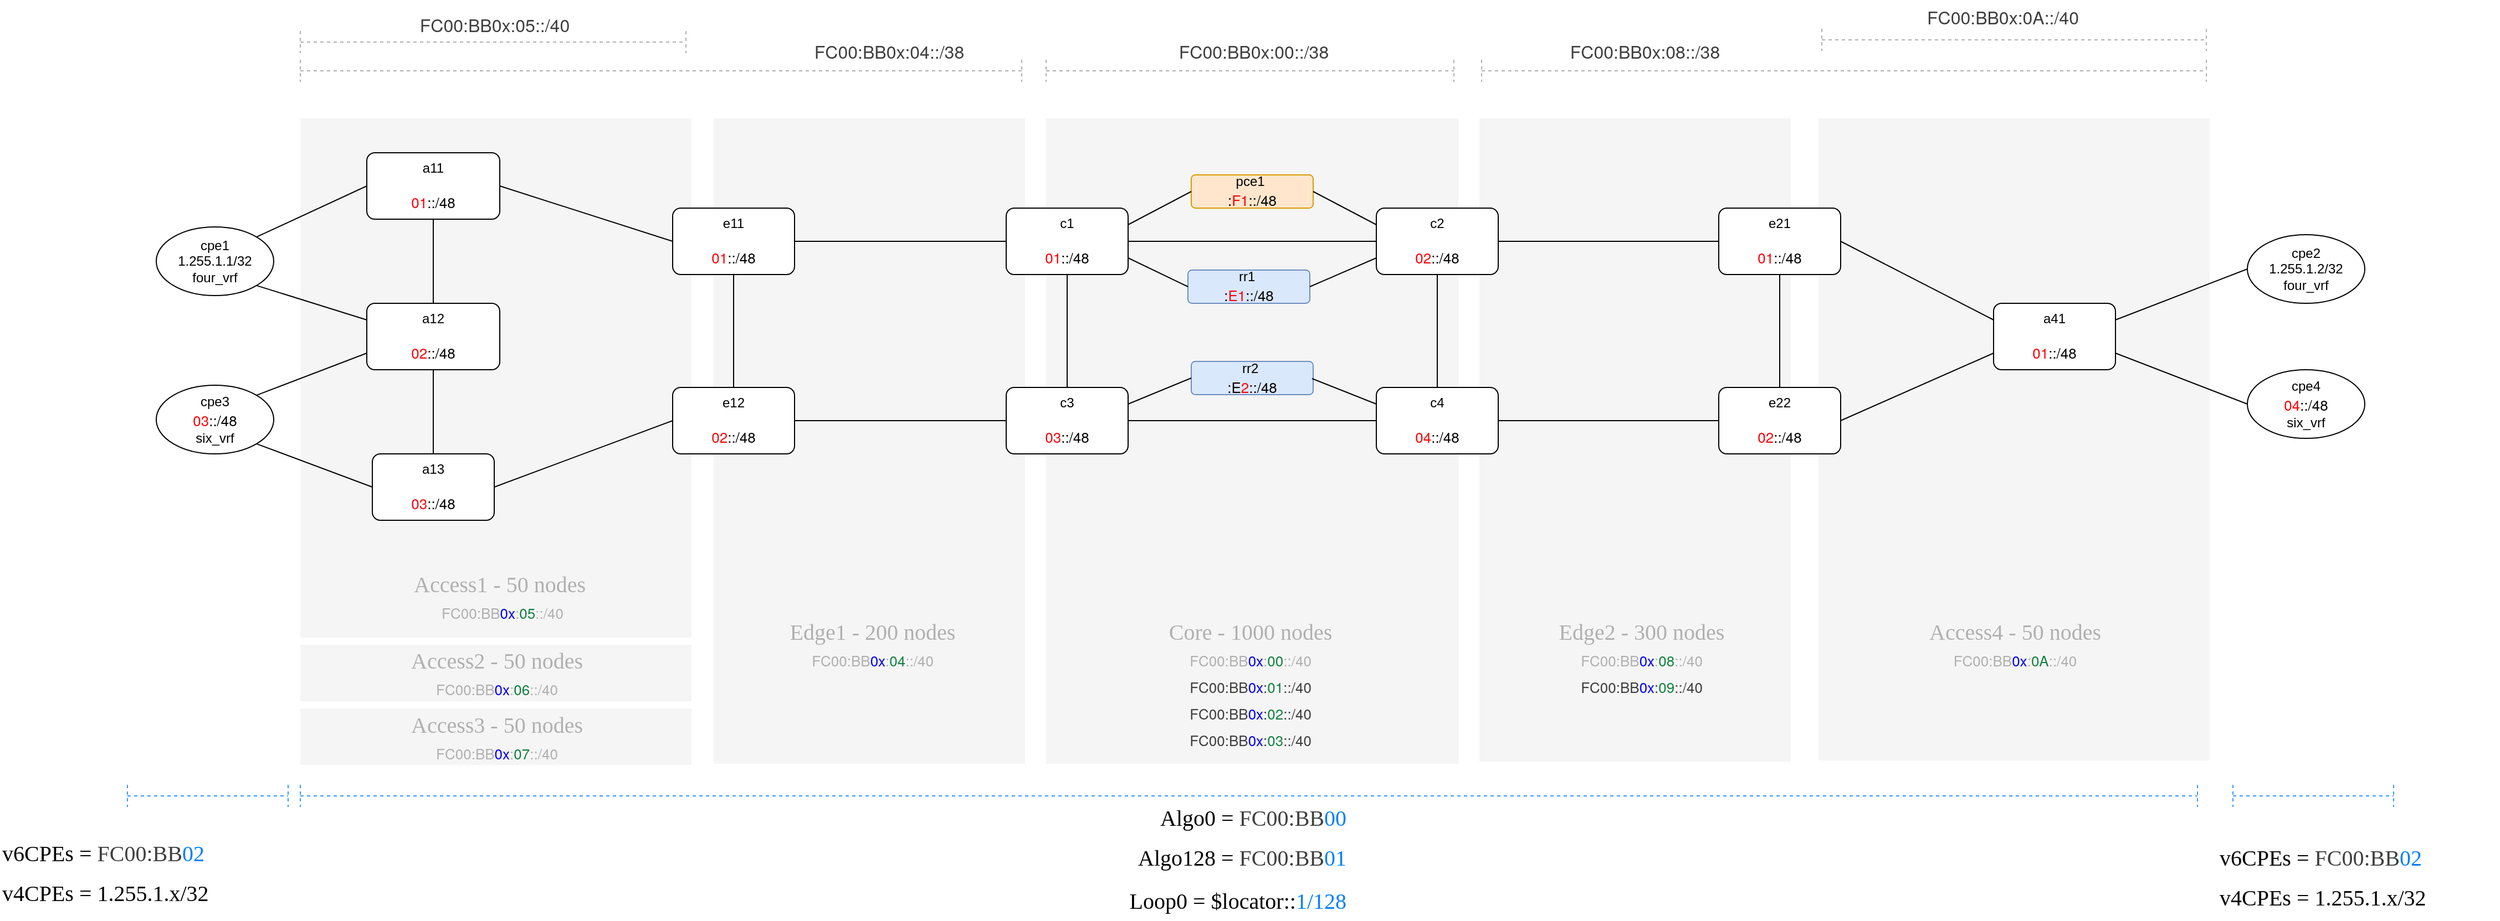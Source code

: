 <mxfile compressed="false">
    <diagram id="Topology" name="Topology">
        <mxGraphModel dx="2079" dy="964" grid="0" gridSize="10" guides="1" tooltips="1" connect="1" arrows="1" fold="1" page="0" pageScale="1" pageWidth="827" pageHeight="1169" math="0" shadow="0">
            <root>
                <mxCell id="0"/>
                <mxCell id="1" parent="0"/>
                <mxCell id="46" value="" style="rounded=0;whiteSpace=wrap;html=1;fillColor=#f5f5f5;fontColor=#333333;strokeColor=none;fontStyle=0" parent="1" vertex="1">
                    <mxGeometry x="897" y="6" width="353" height="580" as="geometry"/>
                </mxCell>
                <mxCell id="47" value="Access4 - 50 nodes&lt;div&gt;&lt;span style=&quot;font-variant-numeric: normal; font-variant-east-asian: normal; font-variant-alternates: normal; font-size-adjust: none; font-kerning: auto; font-optical-sizing: auto; font-feature-settings: normal; font-variation-settings: normal; font-variant-position: normal; font-variant-emoji: normal; font-stretch: normal; font-size: 13px; line-height: normal; font-family: &amp;quot;Helvetica Neue&amp;quot;; text-align: start; text-wrap-mode: wrap;&quot; class=&quot;s1&quot;&gt;FC00:BB&lt;/span&gt;&lt;span style=&quot;font-variant-numeric: normal; font-variant-east-asian: normal; font-variant-alternates: normal; font-size-adjust: none; font-kerning: auto; font-optical-sizing: auto; font-feature-settings: normal; font-variation-settings: normal; font-variant-position: normal; font-variant-emoji: normal; font-stretch: normal; font-size: 13px; line-height: normal; font-family: &amp;quot;Helvetica Neue&amp;quot;; text-align: start; text-wrap-mode: wrap; color: rgb(0, 0, 255);&quot; class=&quot;s2&quot;&gt;0x&lt;/span&gt;&lt;span style=&quot;font-variant-numeric: normal; font-variant-east-asian: normal; font-variant-alternates: normal; font-size-adjust: none; font-kerning: auto; font-optical-sizing: auto; font-feature-settings: normal; font-variation-settings: normal; font-variant-position: normal; font-variant-emoji: normal; font-stretch: normal; font-size: 13px; line-height: normal; font-family: &amp;quot;Helvetica Neue&amp;quot;; text-align: start; text-wrap-mode: wrap;&quot; class=&quot;s1&quot;&gt;:&lt;/span&gt;&lt;span style=&quot;font-variant-numeric: normal; font-variant-east-asian: normal; font-variant-alternates: normal; font-size-adjust: none; font-kerning: auto; font-optical-sizing: auto; font-feature-settings: normal; font-variation-settings: normal; font-variant-position: normal; font-variant-emoji: normal; font-stretch: normal; font-size: 13px; line-height: normal; font-family: &amp;quot;Helvetica Neue&amp;quot;; text-align: start; text-wrap-mode: wrap; color: rgb(17, 128, 64);&quot; class=&quot;s3&quot;&gt;0A&lt;/span&gt;&lt;span style=&quot;font-variant-numeric: normal; font-variant-east-asian: normal; font-variant-alternates: normal; font-size-adjust: none; font-kerning: auto; font-optical-sizing: auto; font-feature-settings: normal; font-variation-settings: normal; font-variant-position: normal; font-variant-emoji: normal; font-stretch: normal; font-size: 13px; line-height: normal; font-family: &amp;quot;Helvetica Neue&amp;quot;; text-align: start; text-wrap-mode: wrap;&quot; class=&quot;s1&quot;&gt;::/&lt;span&gt;40&lt;/span&gt;&lt;/span&gt;&lt;/div&gt;" style="text;html=1;align=center;verticalAlign=middle;resizable=0;points=[];autosize=1;strokeColor=none;fillColor=none;fontFamily=Verdana;fontSize=20;fontStyle=0;fontColor=#B0B0B0;" parent="1" vertex="1">
                    <mxGeometry x="967" y="451" width="213" height="60" as="geometry"/>
                </mxCell>
                <mxCell id="44" value="" style="rounded=0;whiteSpace=wrap;html=1;fillColor=#f5f5f5;fontColor=#333333;strokeColor=none;fontStyle=0" parent="1" vertex="1">
                    <mxGeometry x="591" y="6" width="281" height="581" as="geometry"/>
                </mxCell>
                <mxCell id="45" value="Edge2 - 300 nodes&lt;div&gt;&lt;span style=&quot;font-variant-numeric: normal; font-variant-east-asian: normal; font-variant-alternates: normal; font-size-adjust: none; font-kerning: auto; font-optical-sizing: auto; font-feature-settings: normal; font-variation-settings: normal; font-variant-position: normal; font-variant-emoji: normal; font-stretch: normal; font-size: 13px; line-height: normal; font-family: &amp;quot;Helvetica Neue&amp;quot;; text-align: start; text-wrap-mode: wrap;&quot; class=&quot;s1&quot;&gt;FC00:BB&lt;/span&gt;&lt;span style=&quot;font-variant-numeric: normal; font-variant-east-asian: normal; font-variant-alternates: normal; font-size-adjust: none; font-kerning: auto; font-optical-sizing: auto; font-feature-settings: normal; font-variation-settings: normal; font-variant-position: normal; font-variant-emoji: normal; font-stretch: normal; font-size: 13px; line-height: normal; font-family: &amp;quot;Helvetica Neue&amp;quot;; text-align: start; text-wrap-mode: wrap; color: rgb(0, 0, 255);&quot; class=&quot;s2&quot;&gt;0x&lt;/span&gt;&lt;span style=&quot;font-variant-numeric: normal; font-variant-east-asian: normal; font-variant-alternates: normal; font-size-adjust: none; font-kerning: auto; font-optical-sizing: auto; font-feature-settings: normal; font-variation-settings: normal; font-variant-position: normal; font-variant-emoji: normal; font-stretch: normal; font-size: 13px; line-height: normal; font-family: &amp;quot;Helvetica Neue&amp;quot;; text-align: start; text-wrap-mode: wrap;&quot; class=&quot;s1&quot;&gt;:&lt;/span&gt;&lt;span style=&quot;font-variant-numeric: normal; font-variant-east-asian: normal; font-variant-alternates: normal; font-size-adjust: none; font-kerning: auto; font-optical-sizing: auto; font-feature-settings: normal; font-variation-settings: normal; font-variant-position: normal; font-variant-emoji: normal; font-stretch: normal; font-size: 13px; line-height: normal; font-family: &amp;quot;Helvetica Neue&amp;quot;; text-align: start; text-wrap-mode: wrap; color: rgb(17, 128, 64);&quot; class=&quot;s3&quot;&gt;08&lt;/span&gt;&lt;span style=&quot;font-variant-numeric: normal; font-variant-east-asian: normal; font-variant-alternates: normal; font-size-adjust: none; font-kerning: auto; font-optical-sizing: auto; font-feature-settings: normal; font-variation-settings: normal; font-variant-position: normal; font-variant-emoji: normal; font-stretch: normal; font-size: 13px; line-height: normal; font-family: &amp;quot;Helvetica Neue&amp;quot;; text-align: start; text-wrap-mode: wrap;&quot; class=&quot;s1&quot;&gt;::/&lt;span&gt;40&lt;/span&gt;&lt;/span&gt;&lt;/div&gt;&lt;div&gt;&lt;span style=&quot;font-variant-numeric: normal; font-variant-east-asian: normal; font-variant-alternates: normal; font-size-adjust: none; font-kerning: auto; font-optical-sizing: auto; font-feature-settings: normal; font-variation-settings: normal; font-variant-position: normal; font-variant-emoji: normal; font-stretch: normal; font-size: 13px; line-height: normal; font-family: &amp;quot;Helvetica Neue&amp;quot;; text-align: start; text-wrap-mode: wrap;&quot; class=&quot;s1&quot;&gt;&lt;span style=&quot;color: rgb(63, 63, 63); font-variant-numeric: normal; font-variant-east-asian: normal; font-variant-alternates: normal; font-size-adjust: none; font-kerning: auto; font-optical-sizing: auto; font-feature-settings: normal; font-variation-settings: normal; font-variant-position: normal; font-variant-emoji: normal; font-stretch: normal; line-height: normal;&quot; class=&quot;s1&quot;&gt;FC00:BB&lt;/span&gt;&lt;span style=&quot;color: rgb(63, 63, 63); font-variant-numeric: normal; font-variant-east-asian: normal; font-variant-alternates: normal; font-size-adjust: none; font-kerning: auto; font-optical-sizing: auto; font-feature-settings: normal; font-variation-settings: normal; font-variant-position: normal; font-variant-emoji: normal; font-stretch: normal; line-height: normal;&quot; class=&quot;s1&quot;&gt;&lt;span style=&quot;color: rgb(0, 0, 255);&quot;&gt;0x&lt;/span&gt;:&lt;/span&gt;&lt;span style=&quot;color: rgb(63, 63, 63); font-variant-numeric: normal; font-variant-east-asian: normal; font-variant-alternates: normal; font-size-adjust: none; font-kerning: auto; font-optical-sizing: auto; font-feature-settings: normal; font-variation-settings: normal; font-variant-position: normal; font-variant-emoji: normal; font-stretch: normal; line-height: normal;&quot; class=&quot;s1&quot;&gt;&lt;span style=&quot;color: rgb(17, 128, 64);&quot;&gt;09&lt;/span&gt;::/40&lt;/span&gt;&lt;span&gt;&lt;/span&gt;&lt;/span&gt;&lt;/div&gt;" style="text;html=1;align=center;verticalAlign=middle;resizable=0;points=[];autosize=1;strokeColor=none;fillColor=none;fontFamily=Verdana;fontSize=20;fontStyle=0;fontColor=#B0B0B0;" parent="1" vertex="1">
                    <mxGeometry x="633" y="451" width="208" height="84" as="geometry"/>
                </mxCell>
                <mxCell id="38" value="" style="rounded=0;whiteSpace=wrap;html=1;fillColor=#f5f5f5;fontColor=#333333;strokeColor=none;fontStyle=0" parent="1" vertex="1">
                    <mxGeometry x="200" y="6" width="372" height="583" as="geometry"/>
                </mxCell>
                <mxCell id="31" value="" style="rounded=0;whiteSpace=wrap;html=1;fillColor=#f5f5f5;fontColor=#333333;strokeColor=none;fontStyle=0" parent="1" vertex="1">
                    <mxGeometry x="-100" y="6" width="281" height="583" as="geometry"/>
                </mxCell>
                <mxCell id="20" value="" style="rounded=0;whiteSpace=wrap;html=1;fillColor=#f5f5f5;fontColor=#333333;strokeColor=none;fontStyle=0" parent="1" vertex="1">
                    <mxGeometry x="-473" y="6" width="353" height="469" as="geometry"/>
                </mxCell>
                <mxCell id="2" value="c1&lt;div&gt;&amp;nbsp;&lt;div&gt;&lt;p style=&quot;margin: 0px; font-variant-numeric: normal; font-variant-east-asian: normal; font-variant-alternates: normal; font-size-adjust: none; font-kerning: auto; font-optical-sizing: auto; font-feature-settings: normal; font-variation-settings: normal; font-variant-position: normal; font-variant-emoji: normal; font-stretch: normal; font-size: 9px; line-height: normal; font-family: Menlo; color: rgb(0, 0, 0); text-align: start;&quot; class=&quot;p1&quot;&gt;&lt;span style=&quot;font-variant-numeric: normal; font-variant-east-asian: normal; font-variant-alternates: normal; font-size-adjust: none; font-kerning: auto; font-optical-sizing: auto; font-feature-settings: normal; font-variation-settings: normal; font-variant-position: normal; font-variant-emoji: normal; font-stretch: normal; font-size: 13px; line-height: normal; font-family: &amp;quot;Helvetica Neue&amp;quot;;&quot; class=&quot;s1&quot;&gt;&lt;/span&gt;&lt;span style=&quot;font-variant-numeric: normal; font-variant-east-asian: normal; font-variant-alternates: normal; font-size-adjust: none; font-kerning: auto; font-optical-sizing: auto; font-feature-settings: normal; font-variation-settings: normal; font-variant-position: normal; font-variant-emoji: normal; font-stretch: normal; font-size: 13px; line-height: normal; font-family: &amp;quot;Helvetica Neue&amp;quot;; color: rgb(0, 0, 255);&quot; class=&quot;s2&quot;&gt;&lt;/span&gt;&lt;span style=&quot;font-variant-numeric: normal; font-variant-east-asian: normal; font-variant-alternates: normal; font-size-adjust: none; font-kerning: auto; font-optical-sizing: auto; font-feature-settings: normal; font-variation-settings: normal; font-variant-position: normal; font-variant-emoji: normal; font-stretch: normal; font-size: 13px; line-height: normal; font-family: &amp;quot;Helvetica Neue&amp;quot;;&quot; class=&quot;s1&quot;&gt;&lt;/span&gt;&lt;span style=&quot;font-variant-numeric: normal; font-variant-east-asian: normal; font-variant-alternates: normal; font-size-adjust: none; font-kerning: auto; font-optical-sizing: auto; font-feature-settings: normal; font-variation-settings: normal; font-variant-position: normal; font-variant-emoji: normal; font-stretch: normal; font-size: 13px; line-height: normal; font-family: &amp;quot;Helvetica Neue&amp;quot;; color: rgb(17, 128, 64);&quot; class=&quot;s3&quot;&gt;&lt;/span&gt;&lt;span style=&quot;font-variant-numeric: normal; font-variant-east-asian: normal; font-variant-alternates: normal; font-size-adjust: none; font-kerning: auto; font-optical-sizing: auto; font-feature-settings: normal; font-variation-settings: normal; font-variant-position: normal; font-variant-emoji: normal; font-stretch: normal; font-size: 13px; line-height: normal; font-family: &amp;quot;Helvetica Neue&amp;quot;; color: rgb(251, 2, 7);&quot; class=&quot;s4&quot;&gt;01&lt;/span&gt;&lt;span style=&quot;font-variant-numeric: normal; font-variant-east-asian: normal; font-variant-alternates: normal; font-size-adjust: none; font-kerning: auto; font-optical-sizing: auto; font-feature-settings: normal; font-variation-settings: normal; font-variant-position: normal; font-variant-emoji: normal; font-stretch: normal; font-size: 13px; line-height: normal; font-family: &amp;quot;Helvetica Neue&amp;quot;;&quot; class=&quot;s1&quot;&gt;::/&lt;span&gt;48&lt;/span&gt;&lt;span&gt;&lt;/span&gt;&lt;/span&gt;&lt;/p&gt;&lt;/div&gt;&lt;/div&gt;" style="rounded=1;whiteSpace=wrap;html=1;fontSize=12;arcSize=12;fontStyle=0" parent="1" vertex="1">
                    <mxGeometry x="164" y="87" width="110" height="60" as="geometry"/>
                </mxCell>
                <mxCell id="3" value="c3&lt;div&gt;&amp;nbsp;&lt;div&gt;&lt;p style=&quot;margin: 0px; font-variant-numeric: normal; font-variant-east-asian: normal; font-variant-alternates: normal; font-size-adjust: none; font-kerning: auto; font-optical-sizing: auto; font-feature-settings: normal; font-variation-settings: normal; font-variant-position: normal; font-variant-emoji: normal; font-stretch: normal; font-size: 9px; line-height: normal; font-family: Menlo; color: rgb(0, 0, 0); text-align: start;&quot; class=&quot;p1&quot;&gt;&lt;span style=&quot;font-variant-numeric: normal; font-variant-east-asian: normal; font-variant-alternates: normal; font-size-adjust: none; font-kerning: auto; font-optical-sizing: auto; font-feature-settings: normal; font-variation-settings: normal; font-variant-position: normal; font-variant-emoji: normal; font-stretch: normal; font-size: 13px; line-height: normal; font-family: &amp;quot;Helvetica Neue&amp;quot;;&quot; class=&quot;s1&quot;&gt;&lt;/span&gt;&lt;span style=&quot;font-variant-numeric: normal; font-variant-east-asian: normal; font-variant-alternates: normal; font-size-adjust: none; font-kerning: auto; font-optical-sizing: auto; font-feature-settings: normal; font-variation-settings: normal; font-variant-position: normal; font-variant-emoji: normal; font-stretch: normal; font-size: 13px; line-height: normal; font-family: &amp;quot;Helvetica Neue&amp;quot;; color: rgb(0, 0, 255);&quot; class=&quot;s2&quot;&gt;&lt;/span&gt;&lt;span style=&quot;font-variant-numeric: normal; font-variant-east-asian: normal; font-variant-alternates: normal; font-size-adjust: none; font-kerning: auto; font-optical-sizing: auto; font-feature-settings: normal; font-variation-settings: normal; font-variant-position: normal; font-variant-emoji: normal; font-stretch: normal; font-size: 13px; line-height: normal; font-family: &amp;quot;Helvetica Neue&amp;quot;;&quot; class=&quot;s1&quot;&gt;&lt;/span&gt;&lt;span style=&quot;font-variant-numeric: normal; font-variant-east-asian: normal; font-variant-alternates: normal; font-size-adjust: none; font-kerning: auto; font-optical-sizing: auto; font-feature-settings: normal; font-variation-settings: normal; font-variant-position: normal; font-variant-emoji: normal; font-stretch: normal; font-size: 13px; line-height: normal; font-family: &amp;quot;Helvetica Neue&amp;quot;; color: rgb(17, 128, 64);&quot; class=&quot;s3&quot;&gt;&lt;/span&gt;&lt;span style=&quot;font-variant-numeric: normal; font-variant-east-asian: normal; font-variant-alternates: normal; font-size-adjust: none; font-kerning: auto; font-optical-sizing: auto; font-feature-settings: normal; font-variation-settings: normal; font-variant-position: normal; font-variant-emoji: normal; font-stretch: normal; font-size: 13px; line-height: normal; font-family: &amp;quot;Helvetica Neue&amp;quot;; color: rgb(251, 2, 7);&quot; class=&quot;s4&quot;&gt;03&lt;/span&gt;&lt;span style=&quot;font-variant-numeric: normal; font-variant-east-asian: normal; font-variant-alternates: normal; font-size-adjust: none; font-kerning: auto; font-optical-sizing: auto; font-feature-settings: normal; font-variation-settings: normal; font-variant-position: normal; font-variant-emoji: normal; font-stretch: normal; font-size: 13px; line-height: normal; font-family: &amp;quot;Helvetica Neue&amp;quot;;&quot; class=&quot;s1&quot;&gt;::/&lt;span&gt;48&lt;/span&gt;&lt;span&gt;&lt;/span&gt;&lt;/span&gt;&lt;/p&gt;&lt;/div&gt;&lt;/div&gt;" style="rounded=1;whiteSpace=wrap;html=1;fontSize=12;arcSize=12;fontStyle=0" parent="1" vertex="1">
                    <mxGeometry x="164" y="249" width="110" height="60" as="geometry"/>
                </mxCell>
                <mxCell id="4" value="e21&lt;div&gt;&amp;nbsp;&lt;div&gt;&lt;p style=&quot;margin: 0px; font-variant-numeric: normal; font-variant-east-asian: normal; font-variant-alternates: normal; font-size-adjust: none; font-kerning: auto; font-optical-sizing: auto; font-feature-settings: normal; font-variation-settings: normal; font-variant-position: normal; font-variant-emoji: normal; font-stretch: normal; font-size: 9px; line-height: normal; font-family: Menlo; color: rgb(0, 0, 0); text-align: start;&quot; class=&quot;p1&quot;&gt;&lt;span style=&quot;font-variant-numeric: normal; font-variant-east-asian: normal; font-variant-alternates: normal; font-size-adjust: none; font-kerning: auto; font-optical-sizing: auto; font-feature-settings: normal; font-variation-settings: normal; font-variant-position: normal; font-variant-emoji: normal; font-stretch: normal; font-size: 13px; line-height: normal; font-family: &amp;quot;Helvetica Neue&amp;quot;;&quot; class=&quot;s1&quot;&gt;&lt;/span&gt;&lt;span style=&quot;font-variant-numeric: normal; font-variant-east-asian: normal; font-variant-alternates: normal; font-size-adjust: none; font-kerning: auto; font-optical-sizing: auto; font-feature-settings: normal; font-variation-settings: normal; font-variant-position: normal; font-variant-emoji: normal; font-stretch: normal; font-size: 13px; line-height: normal; font-family: &amp;quot;Helvetica Neue&amp;quot;; color: rgb(0, 0, 255);&quot; class=&quot;s2&quot;&gt;&lt;/span&gt;&lt;span style=&quot;font-variant-numeric: normal; font-variant-east-asian: normal; font-variant-alternates: normal; font-size-adjust: none; font-kerning: auto; font-optical-sizing: auto; font-feature-settings: normal; font-variation-settings: normal; font-variant-position: normal; font-variant-emoji: normal; font-stretch: normal; font-size: 13px; line-height: normal; font-family: &amp;quot;Helvetica Neue&amp;quot;;&quot; class=&quot;s1&quot;&gt;&lt;/span&gt;&lt;span style=&quot;font-variant-numeric: normal; font-variant-east-asian: normal; font-variant-alternates: normal; font-size-adjust: none; font-kerning: auto; font-optical-sizing: auto; font-feature-settings: normal; font-variation-settings: normal; font-variant-position: normal; font-variant-emoji: normal; font-stretch: normal; font-size: 13px; line-height: normal; font-family: &amp;quot;Helvetica Neue&amp;quot;; color: rgb(17, 128, 64);&quot; class=&quot;s3&quot;&gt;&lt;/span&gt;&lt;span style=&quot;font-variant-numeric: normal; font-variant-east-asian: normal; font-variant-alternates: normal; font-size-adjust: none; font-kerning: auto; font-optical-sizing: auto; font-feature-settings: normal; font-variation-settings: normal; font-variant-position: normal; font-variant-emoji: normal; font-stretch: normal; font-size: 13px; line-height: normal; font-family: &amp;quot;Helvetica Neue&amp;quot;; color: rgb(251, 2, 7);&quot; class=&quot;s4&quot;&gt;01&lt;/span&gt;&lt;span style=&quot;font-variant-numeric: normal; font-variant-east-asian: normal; font-variant-alternates: normal; font-size-adjust: none; font-kerning: auto; font-optical-sizing: auto; font-feature-settings: normal; font-variation-settings: normal; font-variant-position: normal; font-variant-emoji: normal; font-stretch: normal; font-size: 13px; line-height: normal; font-family: &amp;quot;Helvetica Neue&amp;quot;;&quot; class=&quot;s1&quot;&gt;::/&lt;span&gt;48&lt;/span&gt;&lt;span&gt;&lt;/span&gt;&lt;/span&gt;&lt;/p&gt;&lt;/div&gt;&lt;/div&gt;" style="rounded=1;whiteSpace=wrap;html=1;fontSize=12;arcSize=12;fontStyle=0" parent="1" vertex="1">
                    <mxGeometry x="807" y="87" width="110" height="60" as="geometry"/>
                </mxCell>
                <mxCell id="5" value="e22&lt;div&gt;&amp;nbsp;&lt;div&gt;&lt;p style=&quot;margin: 0px; font-variant-numeric: normal; font-variant-east-asian: normal; font-variant-alternates: normal; font-size-adjust: none; font-kerning: auto; font-optical-sizing: auto; font-feature-settings: normal; font-variation-settings: normal; font-variant-position: normal; font-variant-emoji: normal; font-stretch: normal; font-size: 9px; line-height: normal; font-family: Menlo; color: rgb(0, 0, 0); text-align: start;&quot; class=&quot;p1&quot;&gt;&lt;span style=&quot;font-variant-numeric: normal; font-variant-east-asian: normal; font-variant-alternates: normal; font-size-adjust: none; font-kerning: auto; font-optical-sizing: auto; font-feature-settings: normal; font-variation-settings: normal; font-variant-position: normal; font-variant-emoji: normal; font-stretch: normal; font-size: 13px; line-height: normal; font-family: &amp;quot;Helvetica Neue&amp;quot;;&quot; class=&quot;s1&quot;&gt;&lt;/span&gt;&lt;span style=&quot;font-variant-numeric: normal; font-variant-east-asian: normal; font-variant-alternates: normal; font-size-adjust: none; font-kerning: auto; font-optical-sizing: auto; font-feature-settings: normal; font-variation-settings: normal; font-variant-position: normal; font-variant-emoji: normal; font-stretch: normal; font-size: 13px; line-height: normal; font-family: &amp;quot;Helvetica Neue&amp;quot;; color: rgb(0, 0, 255);&quot; class=&quot;s2&quot;&gt;&lt;/span&gt;&lt;span style=&quot;font-variant-numeric: normal; font-variant-east-asian: normal; font-variant-alternates: normal; font-size-adjust: none; font-kerning: auto; font-optical-sizing: auto; font-feature-settings: normal; font-variation-settings: normal; font-variant-position: normal; font-variant-emoji: normal; font-stretch: normal; font-size: 13px; line-height: normal; font-family: &amp;quot;Helvetica Neue&amp;quot;;&quot; class=&quot;s1&quot;&gt;&lt;/span&gt;&lt;span style=&quot;font-variant-numeric: normal; font-variant-east-asian: normal; font-variant-alternates: normal; font-size-adjust: none; font-kerning: auto; font-optical-sizing: auto; font-feature-settings: normal; font-variation-settings: normal; font-variant-position: normal; font-variant-emoji: normal; font-stretch: normal; font-size: 13px; line-height: normal; font-family: &amp;quot;Helvetica Neue&amp;quot;; color: rgb(17, 128, 64);&quot; class=&quot;s3&quot;&gt;&lt;/span&gt;&lt;span style=&quot;font-variant-numeric: normal; font-variant-east-asian: normal; font-variant-alternates: normal; font-size-adjust: none; font-kerning: auto; font-optical-sizing: auto; font-feature-settings: normal; font-variation-settings: normal; font-variant-position: normal; font-variant-emoji: normal; font-stretch: normal; font-size: 13px; line-height: normal; font-family: &amp;quot;Helvetica Neue&amp;quot;; color: rgb(251, 2, 7);&quot; class=&quot;s4&quot;&gt;02&lt;/span&gt;&lt;span style=&quot;font-variant-numeric: normal; font-variant-east-asian: normal; font-variant-alternates: normal; font-size-adjust: none; font-kerning: auto; font-optical-sizing: auto; font-feature-settings: normal; font-variation-settings: normal; font-variant-position: normal; font-variant-emoji: normal; font-stretch: normal; font-size: 13px; line-height: normal; font-family: &amp;quot;Helvetica Neue&amp;quot;;&quot; class=&quot;s1&quot;&gt;::/&lt;span&gt;48&lt;/span&gt;&lt;span&gt;&lt;/span&gt;&lt;/span&gt;&lt;/p&gt;&lt;/div&gt;&lt;/div&gt;" style="rounded=1;whiteSpace=wrap;html=1;fontSize=12;arcSize=12;fontStyle=0" parent="1" vertex="1">
                    <mxGeometry x="807" y="249" width="110" height="60" as="geometry"/>
                </mxCell>
                <mxCell id="6" value="e12&lt;div&gt;&amp;nbsp;&lt;div&gt;&lt;p style=&quot;margin: 0px; font-variant-numeric: normal; font-variant-east-asian: normal; font-variant-alternates: normal; font-size-adjust: none; font-kerning: auto; font-optical-sizing: auto; font-feature-settings: normal; font-variation-settings: normal; font-variant-position: normal; font-variant-emoji: normal; font-stretch: normal; font-size: 9px; line-height: normal; font-family: Menlo; color: rgb(0, 0, 0); text-align: start;&quot; class=&quot;p1&quot;&gt;&lt;span style=&quot;font-variant-numeric: normal; font-variant-east-asian: normal; font-variant-alternates: normal; font-size-adjust: none; font-kerning: auto; font-optical-sizing: auto; font-feature-settings: normal; font-variation-settings: normal; font-variant-position: normal; font-variant-emoji: normal; font-stretch: normal; font-size: 13px; line-height: normal; font-family: &amp;quot;Helvetica Neue&amp;quot;;&quot; class=&quot;s1&quot;&gt;&lt;/span&gt;&lt;span style=&quot;font-variant-numeric: normal; font-variant-east-asian: normal; font-variant-alternates: normal; font-size-adjust: none; font-kerning: auto; font-optical-sizing: auto; font-feature-settings: normal; font-variation-settings: normal; font-variant-position: normal; font-variant-emoji: normal; font-stretch: normal; font-size: 13px; line-height: normal; font-family: &amp;quot;Helvetica Neue&amp;quot;; color: rgb(0, 0, 255);&quot; class=&quot;s2&quot;&gt;&lt;/span&gt;&lt;span style=&quot;font-variant-numeric: normal; font-variant-east-asian: normal; font-variant-alternates: normal; font-size-adjust: none; font-kerning: auto; font-optical-sizing: auto; font-feature-settings: normal; font-variation-settings: normal; font-variant-position: normal; font-variant-emoji: normal; font-stretch: normal; font-size: 13px; line-height: normal; font-family: &amp;quot;Helvetica Neue&amp;quot;;&quot; class=&quot;s1&quot;&gt;&lt;/span&gt;&lt;span style=&quot;font-variant-numeric: normal; font-variant-east-asian: normal; font-variant-alternates: normal; font-size-adjust: none; font-kerning: auto; font-optical-sizing: auto; font-feature-settings: normal; font-variation-settings: normal; font-variant-position: normal; font-variant-emoji: normal; font-stretch: normal; font-size: 13px; line-height: normal; font-family: &amp;quot;Helvetica Neue&amp;quot;; color: rgb(17, 128, 64);&quot; class=&quot;s3&quot;&gt;&lt;/span&gt;&lt;span style=&quot;font-variant-numeric: normal; font-variant-east-asian: normal; font-variant-alternates: normal; font-size-adjust: none; font-kerning: auto; font-optical-sizing: auto; font-feature-settings: normal; font-variation-settings: normal; font-variant-position: normal; font-variant-emoji: normal; font-stretch: normal; font-size: 13px; line-height: normal; font-family: &amp;quot;Helvetica Neue&amp;quot;; color: rgb(251, 2, 7);&quot; class=&quot;s4&quot;&gt;02&lt;/span&gt;&lt;span style=&quot;font-variant-numeric: normal; font-variant-east-asian: normal; font-variant-alternates: normal; font-size-adjust: none; font-kerning: auto; font-optical-sizing: auto; font-feature-settings: normal; font-variation-settings: normal; font-variant-position: normal; font-variant-emoji: normal; font-stretch: normal; font-size: 13px; line-height: normal; font-family: &amp;quot;Helvetica Neue&amp;quot;;&quot; class=&quot;s1&quot;&gt;::/&lt;span&gt;48&lt;/span&gt;&lt;span&gt;&lt;/span&gt;&lt;/span&gt;&lt;/p&gt;&lt;/div&gt;&lt;/div&gt;" style="rounded=1;whiteSpace=wrap;html=1;fontSize=12;arcSize=12;fontStyle=0" parent="1" vertex="1">
                    <mxGeometry x="-137" y="249" width="110" height="60" as="geometry"/>
                </mxCell>
                <mxCell id="28" style="edgeStyle=none;html=1;exitX=1;exitY=0.5;exitDx=0;exitDy=0;entryX=0;entryY=0.5;entryDx=0;entryDy=0;elbow=vertical;endArrow=none;endFill=0;fontStyle=0" parent="1" source="7" target="2" edge="1">
                    <mxGeometry relative="1" as="geometry"/>
                </mxCell>
                <mxCell id="7" value="e11&lt;div&gt;&amp;nbsp;&lt;div&gt;&lt;p style=&quot;margin: 0px; font-variant-numeric: normal; font-variant-east-asian: normal; font-variant-alternates: normal; font-size-adjust: none; font-kerning: auto; font-optical-sizing: auto; font-feature-settings: normal; font-variation-settings: normal; font-variant-position: normal; font-variant-emoji: normal; font-stretch: normal; font-size: 9px; line-height: normal; font-family: Menlo; color: rgb(0, 0, 0); text-align: start;&quot; class=&quot;p1&quot;&gt;&lt;span style=&quot;font-variant-numeric: normal; font-variant-east-asian: normal; font-variant-alternates: normal; font-size-adjust: none; font-kerning: auto; font-optical-sizing: auto; font-feature-settings: normal; font-variation-settings: normal; font-variant-position: normal; font-variant-emoji: normal; font-stretch: normal; font-size: 13px; line-height: normal; font-family: &amp;quot;Helvetica Neue&amp;quot;;&quot; class=&quot;s1&quot;&gt;&lt;/span&gt;&lt;span style=&quot;font-variant-numeric: normal; font-variant-east-asian: normal; font-variant-alternates: normal; font-size-adjust: none; font-kerning: auto; font-optical-sizing: auto; font-feature-settings: normal; font-variation-settings: normal; font-variant-position: normal; font-variant-emoji: normal; font-stretch: normal; font-size: 13px; line-height: normal; font-family: &amp;quot;Helvetica Neue&amp;quot;; color: rgb(0, 0, 255);&quot; class=&quot;s2&quot;&gt;&lt;/span&gt;&lt;span style=&quot;font-variant-numeric: normal; font-variant-east-asian: normal; font-variant-alternates: normal; font-size-adjust: none; font-kerning: auto; font-optical-sizing: auto; font-feature-settings: normal; font-variation-settings: normal; font-variant-position: normal; font-variant-emoji: normal; font-stretch: normal; font-size: 13px; line-height: normal; font-family: &amp;quot;Helvetica Neue&amp;quot;;&quot; class=&quot;s1&quot;&gt;&lt;/span&gt;&lt;span style=&quot;font-variant-numeric: normal; font-variant-east-asian: normal; font-variant-alternates: normal; font-size-adjust: none; font-kerning: auto; font-optical-sizing: auto; font-feature-settings: normal; font-variation-settings: normal; font-variant-position: normal; font-variant-emoji: normal; font-stretch: normal; font-size: 13px; line-height: normal; font-family: &amp;quot;Helvetica Neue&amp;quot;; color: rgb(17, 128, 64);&quot; class=&quot;s3&quot;&gt;&lt;/span&gt;&lt;span style=&quot;font-variant-numeric: normal; font-variant-east-asian: normal; font-variant-alternates: normal; font-size-adjust: none; font-kerning: auto; font-optical-sizing: auto; font-feature-settings: normal; font-variation-settings: normal; font-variant-position: normal; font-variant-emoji: normal; font-stretch: normal; font-size: 13px; line-height: normal; font-family: &amp;quot;Helvetica Neue&amp;quot;; color: rgb(251, 2, 7);&quot; class=&quot;s4&quot;&gt;01&lt;/span&gt;&lt;span style=&quot;font-variant-numeric: normal; font-variant-east-asian: normal; font-variant-alternates: normal; font-size-adjust: none; font-kerning: auto; font-optical-sizing: auto; font-feature-settings: normal; font-variation-settings: normal; font-variant-position: normal; font-variant-emoji: normal; font-stretch: normal; font-size: 13px; line-height: normal; font-family: &amp;quot;Helvetica Neue&amp;quot;;&quot; class=&quot;s1&quot;&gt;::/&lt;span&gt;48&lt;/span&gt;&lt;span&gt;&lt;/span&gt;&lt;/span&gt;&lt;/p&gt;&lt;/div&gt;&lt;/div&gt;" style="rounded=1;whiteSpace=wrap;html=1;fontSize=12;arcSize=12;fontStyle=0" parent="1" vertex="1">
                    <mxGeometry x="-137" y="87" width="110" height="60" as="geometry"/>
                </mxCell>
                <mxCell id="18" style="edgeStyle=elbowEdgeStyle;elbow=vertical;html=1;exitX=0.5;exitY=1;exitDx=0;exitDy=0;entryX=0.5;entryY=0;entryDx=0;entryDy=0;endArrow=none;endFill=0;fontStyle=0" parent="1" source="8" target="10" edge="1">
                    <mxGeometry relative="1" as="geometry"/>
                </mxCell>
                <mxCell id="8" value="a12&lt;div&gt;&amp;nbsp;&lt;div&gt;&lt;p style=&quot;margin: 0px; font-variant-numeric: normal; font-variant-east-asian: normal; font-variant-alternates: normal; font-size-adjust: none; font-kerning: auto; font-optical-sizing: auto; font-feature-settings: normal; font-variation-settings: normal; font-variant-position: normal; font-variant-emoji: normal; font-stretch: normal; font-size: 9px; line-height: normal; font-family: Menlo; color: rgb(0, 0, 0); text-align: start;&quot; class=&quot;p1&quot;&gt;&lt;span style=&quot;font-variant-numeric: normal; font-variant-east-asian: normal; font-variant-alternates: normal; font-size-adjust: none; font-kerning: auto; font-optical-sizing: auto; font-feature-settings: normal; font-variation-settings: normal; font-variant-position: normal; font-variant-emoji: normal; font-stretch: normal; font-size: 13px; line-height: normal; font-family: &amp;quot;Helvetica Neue&amp;quot;;&quot; class=&quot;s1&quot;&gt;&lt;/span&gt;&lt;span style=&quot;font-variant-numeric: normal; font-variant-east-asian: normal; font-variant-alternates: normal; font-size-adjust: none; font-kerning: auto; font-optical-sizing: auto; font-feature-settings: normal; font-variation-settings: normal; font-variant-position: normal; font-variant-emoji: normal; font-stretch: normal; font-size: 13px; line-height: normal; font-family: &amp;quot;Helvetica Neue&amp;quot;; color: rgb(0, 0, 255);&quot; class=&quot;s2&quot;&gt;&lt;/span&gt;&lt;span style=&quot;font-variant-numeric: normal; font-variant-east-asian: normal; font-variant-alternates: normal; font-size-adjust: none; font-kerning: auto; font-optical-sizing: auto; font-feature-settings: normal; font-variation-settings: normal; font-variant-position: normal; font-variant-emoji: normal; font-stretch: normal; font-size: 13px; line-height: normal; font-family: &amp;quot;Helvetica Neue&amp;quot;;&quot; class=&quot;s1&quot;&gt;&lt;/span&gt;&lt;span style=&quot;font-variant-numeric: normal; font-variant-east-asian: normal; font-variant-alternates: normal; font-size-adjust: none; font-kerning: auto; font-optical-sizing: auto; font-feature-settings: normal; font-variation-settings: normal; font-variant-position: normal; font-variant-emoji: normal; font-stretch: normal; font-size: 13px; line-height: normal; font-family: &amp;quot;Helvetica Neue&amp;quot;; color: rgb(17, 128, 64);&quot; class=&quot;s3&quot;&gt;&lt;/span&gt;&lt;span style=&quot;font-variant-numeric: normal; font-variant-east-asian: normal; font-variant-alternates: normal; font-size-adjust: none; font-kerning: auto; font-optical-sizing: auto; font-feature-settings: normal; font-variation-settings: normal; font-variant-position: normal; font-variant-emoji: normal; font-stretch: normal; font-size: 13px; line-height: normal; font-family: &amp;quot;Helvetica Neue&amp;quot;; color: rgb(251, 2, 7);&quot; class=&quot;s4&quot;&gt;02&lt;/span&gt;&lt;span style=&quot;font-variant-numeric: normal; font-variant-east-asian: normal; font-variant-alternates: normal; font-size-adjust: none; font-kerning: auto; font-optical-sizing: auto; font-feature-settings: normal; font-variation-settings: normal; font-variant-position: normal; font-variant-emoji: normal; font-stretch: normal; font-size: 13px; line-height: normal; font-family: &amp;quot;Helvetica Neue&amp;quot;;&quot; class=&quot;s1&quot;&gt;::/&lt;span&gt;48&lt;/span&gt;&lt;span&gt;&lt;/span&gt;&lt;/span&gt;&lt;/p&gt;&lt;/div&gt;&lt;/div&gt;" style="rounded=1;whiteSpace=wrap;html=1;fontSize=12;arcSize=12;fontStyle=0;strokeColor=default;align=center;verticalAlign=middle;fontFamily=Helvetica;fontColor=default;fillColor=default;rotation=0;" parent="1" vertex="1">
                    <mxGeometry x="-413" y="173" width="120" height="60" as="geometry"/>
                </mxCell>
                <mxCell id="23" style="edgeStyle=none;html=1;exitX=1;exitY=0.5;exitDx=0;exitDy=0;entryX=0;entryY=0.5;entryDx=0;entryDy=0;elbow=vertical;endArrow=none;endFill=0;fontStyle=0" parent="1" source="9" target="7" edge="1">
                    <mxGeometry relative="1" as="geometry"/>
                </mxCell>
                <mxCell id="9" value="a11&lt;div&gt;&amp;nbsp;&lt;div&gt;&lt;p style=&quot;margin: 0px; font-variant-numeric: normal; font-variant-east-asian: normal; font-variant-alternates: normal; font-size-adjust: none; font-kerning: auto; font-optical-sizing: auto; font-feature-settings: normal; font-variation-settings: normal; font-variant-position: normal; font-variant-emoji: normal; font-stretch: normal; font-size: 9px; line-height: normal; font-family: Menlo; color: rgb(0, 0, 0); text-align: start;&quot; class=&quot;p1&quot;&gt;&lt;span style=&quot;font-variant-numeric: normal; font-variant-east-asian: normal; font-variant-alternates: normal; font-size-adjust: none; font-kerning: auto; font-optical-sizing: auto; font-feature-settings: normal; font-variation-settings: normal; font-variant-position: normal; font-variant-emoji: normal; font-stretch: normal; font-size: 13px; line-height: normal; font-family: &amp;quot;Helvetica Neue&amp;quot;;&quot; class=&quot;s1&quot;&gt;&lt;/span&gt;&lt;span style=&quot;font-variant-numeric: normal; font-variant-east-asian: normal; font-variant-alternates: normal; font-size-adjust: none; font-kerning: auto; font-optical-sizing: auto; font-feature-settings: normal; font-variation-settings: normal; font-variant-position: normal; font-variant-emoji: normal; font-stretch: normal; font-size: 13px; line-height: normal; font-family: &amp;quot;Helvetica Neue&amp;quot;; color: rgb(0, 0, 255);&quot; class=&quot;s2&quot;&gt;&lt;/span&gt;&lt;span style=&quot;font-variant-numeric: normal; font-variant-east-asian: normal; font-variant-alternates: normal; font-size-adjust: none; font-kerning: auto; font-optical-sizing: auto; font-feature-settings: normal; font-variation-settings: normal; font-variant-position: normal; font-variant-emoji: normal; font-stretch: normal; font-size: 13px; line-height: normal; font-family: &amp;quot;Helvetica Neue&amp;quot;;&quot; class=&quot;s1&quot;&gt;&lt;/span&gt;&lt;span style=&quot;font-variant-numeric: normal; font-variant-east-asian: normal; font-variant-alternates: normal; font-size-adjust: none; font-kerning: auto; font-optical-sizing: auto; font-feature-settings: normal; font-variation-settings: normal; font-variant-position: normal; font-variant-emoji: normal; font-stretch: normal; font-size: 13px; line-height: normal; font-family: &amp;quot;Helvetica Neue&amp;quot;; color: rgb(17, 128, 64);&quot; class=&quot;s3&quot;&gt;&lt;/span&gt;&lt;span style=&quot;font-variant-numeric: normal; font-variant-east-asian: normal; font-variant-alternates: normal; font-size-adjust: none; font-kerning: auto; font-optical-sizing: auto; font-feature-settings: normal; font-variation-settings: normal; font-variant-position: normal; font-variant-emoji: normal; font-stretch: normal; font-size: 13px; line-height: normal; font-family: &amp;quot;Helvetica Neue&amp;quot;; color: rgb(251, 2, 7);&quot; class=&quot;s4&quot;&gt;01&lt;/span&gt;&lt;span style=&quot;font-variant-numeric: normal; font-variant-east-asian: normal; font-variant-alternates: normal; font-size-adjust: none; font-kerning: auto; font-optical-sizing: auto; font-feature-settings: normal; font-variation-settings: normal; font-variant-position: normal; font-variant-emoji: normal; font-stretch: normal; font-size: 13px; line-height: normal; font-family: &amp;quot;Helvetica Neue&amp;quot;;&quot; class=&quot;s1&quot;&gt;::/&lt;span&gt;48&lt;/span&gt;&lt;span&gt;&lt;/span&gt;&lt;/span&gt;&lt;/p&gt;&lt;/div&gt;&lt;/div&gt;" style="rounded=1;whiteSpace=wrap;html=1;fontSize=12;arcSize=12;fontStyle=0;rotation=0;" parent="1" vertex="1">
                    <mxGeometry x="-413" y="37" width="120" height="60" as="geometry"/>
                </mxCell>
                <mxCell id="10" value="a13&lt;div&gt;&amp;nbsp;&lt;div&gt;&lt;p style=&quot;margin: 0px; font-variant-numeric: normal; font-variant-east-asian: normal; font-variant-alternates: normal; font-size-adjust: none; font-kerning: auto; font-optical-sizing: auto; font-feature-settings: normal; font-variation-settings: normal; font-variant-position: normal; font-variant-emoji: normal; font-stretch: normal; font-size: 9px; line-height: normal; font-family: Menlo; color: rgb(0, 0, 0); text-align: start;&quot; class=&quot;p1&quot;&gt;&lt;span style=&quot;font-variant-numeric: normal; font-variant-east-asian: normal; font-variant-alternates: normal; font-size-adjust: none; font-kerning: auto; font-optical-sizing: auto; font-feature-settings: normal; font-variation-settings: normal; font-variant-position: normal; font-variant-emoji: normal; font-stretch: normal; font-size: 13px; line-height: normal; font-family: &amp;quot;Helvetica Neue&amp;quot;;&quot; class=&quot;s1&quot;&gt;&lt;/span&gt;&lt;span style=&quot;font-variant-numeric: normal; font-variant-east-asian: normal; font-variant-alternates: normal; font-size-adjust: none; font-kerning: auto; font-optical-sizing: auto; font-feature-settings: normal; font-variation-settings: normal; font-variant-position: normal; font-variant-emoji: normal; font-stretch: normal; font-size: 13px; line-height: normal; font-family: &amp;quot;Helvetica Neue&amp;quot;; color: rgb(0, 0, 255);&quot; class=&quot;s2&quot;&gt;&lt;/span&gt;&lt;span style=&quot;font-variant-numeric: normal; font-variant-east-asian: normal; font-variant-alternates: normal; font-size-adjust: none; font-kerning: auto; font-optical-sizing: auto; font-feature-settings: normal; font-variation-settings: normal; font-variant-position: normal; font-variant-emoji: normal; font-stretch: normal; font-size: 13px; line-height: normal; font-family: &amp;quot;Helvetica Neue&amp;quot;;&quot; class=&quot;s1&quot;&gt;&lt;/span&gt;&lt;span style=&quot;font-variant-numeric: normal; font-variant-east-asian: normal; font-variant-alternates: normal; font-size-adjust: none; font-kerning: auto; font-optical-sizing: auto; font-feature-settings: normal; font-variation-settings: normal; font-variant-position: normal; font-variant-emoji: normal; font-stretch: normal; font-size: 13px; line-height: normal; font-family: &amp;quot;Helvetica Neue&amp;quot;; color: rgb(17, 128, 64);&quot; class=&quot;s3&quot;&gt;&lt;/span&gt;&lt;span style=&quot;font-variant-numeric: normal; font-variant-east-asian: normal; font-variant-alternates: normal; font-size-adjust: none; font-kerning: auto; font-optical-sizing: auto; font-feature-settings: normal; font-variation-settings: normal; font-variant-position: normal; font-variant-emoji: normal; font-stretch: normal; font-size: 13px; line-height: normal; font-family: &amp;quot;Helvetica Neue&amp;quot;; color: rgb(251, 2, 7);&quot; class=&quot;s4&quot;&gt;03&lt;/span&gt;&lt;span style=&quot;font-variant-numeric: normal; font-variant-east-asian: normal; font-variant-alternates: normal; font-size-adjust: none; font-kerning: auto; font-optical-sizing: auto; font-feature-settings: normal; font-variation-settings: normal; font-variant-position: normal; font-variant-emoji: normal; font-stretch: normal; font-size: 13px; line-height: normal; font-family: &amp;quot;Helvetica Neue&amp;quot;;&quot; class=&quot;s1&quot;&gt;::/&lt;span&gt;48&lt;/span&gt;&lt;span&gt;&lt;/span&gt;&lt;/span&gt;&lt;/p&gt;&lt;/div&gt;&lt;/div&gt;" style="rounded=1;whiteSpace=wrap;html=1;fontSize=12;arcSize=12;fontStyle=0" parent="1" vertex="1">
                    <mxGeometry x="-408" y="309" width="110" height="60" as="geometry"/>
                </mxCell>
                <mxCell id="11" value="a41&lt;div&gt;&amp;nbsp;&lt;div&gt;&lt;p style=&quot;margin: 0px; font-variant-numeric: normal; font-variant-east-asian: normal; font-variant-alternates: normal; font-size-adjust: none; font-kerning: auto; font-optical-sizing: auto; font-feature-settings: normal; font-variation-settings: normal; font-variant-position: normal; font-variant-emoji: normal; font-stretch: normal; font-size: 9px; line-height: normal; font-family: Menlo; color: rgb(0, 0, 0); text-align: start;&quot; class=&quot;p1&quot;&gt;&lt;span style=&quot;font-variant-numeric: normal; font-variant-east-asian: normal; font-variant-alternates: normal; font-size-adjust: none; font-kerning: auto; font-optical-sizing: auto; font-feature-settings: normal; font-variation-settings: normal; font-variant-position: normal; font-variant-emoji: normal; font-stretch: normal; font-size: 13px; line-height: normal; font-family: &amp;quot;Helvetica Neue&amp;quot;;&quot; class=&quot;s1&quot;&gt;&lt;/span&gt;&lt;span style=&quot;font-variant-numeric: normal; font-variant-east-asian: normal; font-variant-alternates: normal; font-size-adjust: none; font-kerning: auto; font-optical-sizing: auto; font-feature-settings: normal; font-variation-settings: normal; font-variant-position: normal; font-variant-emoji: normal; font-stretch: normal; font-size: 13px; line-height: normal; font-family: &amp;quot;Helvetica Neue&amp;quot;; color: rgb(0, 0, 255);&quot; class=&quot;s2&quot;&gt;&lt;/span&gt;&lt;span style=&quot;font-variant-numeric: normal; font-variant-east-asian: normal; font-variant-alternates: normal; font-size-adjust: none; font-kerning: auto; font-optical-sizing: auto; font-feature-settings: normal; font-variation-settings: normal; font-variant-position: normal; font-variant-emoji: normal; font-stretch: normal; font-size: 13px; line-height: normal; font-family: &amp;quot;Helvetica Neue&amp;quot;;&quot; class=&quot;s1&quot;&gt;&lt;/span&gt;&lt;span style=&quot;font-variant-numeric: normal; font-variant-east-asian: normal; font-variant-alternates: normal; font-size-adjust: none; font-kerning: auto; font-optical-sizing: auto; font-feature-settings: normal; font-variation-settings: normal; font-variant-position: normal; font-variant-emoji: normal; font-stretch: normal; font-size: 13px; line-height: normal; font-family: &amp;quot;Helvetica Neue&amp;quot;; color: rgb(17, 128, 64);&quot; class=&quot;s3&quot;&gt;&lt;/span&gt;&lt;span style=&quot;font-variant-numeric: normal; font-variant-east-asian: normal; font-variant-alternates: normal; font-size-adjust: none; font-kerning: auto; font-optical-sizing: auto; font-feature-settings: normal; font-variation-settings: normal; font-variant-position: normal; font-variant-emoji: normal; font-stretch: normal; font-size: 13px; line-height: normal; font-family: &amp;quot;Helvetica Neue&amp;quot;; color: rgb(251, 2, 7);&quot; class=&quot;s4&quot;&gt;01&lt;/span&gt;&lt;span style=&quot;font-variant-numeric: normal; font-variant-east-asian: normal; font-variant-alternates: normal; font-size-adjust: none; font-kerning: auto; font-optical-sizing: auto; font-feature-settings: normal; font-variation-settings: normal; font-variant-position: normal; font-variant-emoji: normal; font-stretch: normal; font-size: 13px; line-height: normal; font-family: &amp;quot;Helvetica Neue&amp;quot;;&quot; class=&quot;s1&quot;&gt;::/&lt;span&gt;48&lt;/span&gt;&lt;span&gt;&lt;/span&gt;&lt;/span&gt;&lt;/p&gt;&lt;/div&gt;&lt;/div&gt;" style="rounded=1;whiteSpace=wrap;html=1;fontSize=12;arcSize=12;fontStyle=0" parent="1" vertex="1">
                    <mxGeometry x="1055" y="173" width="110" height="60" as="geometry"/>
                </mxCell>
                <mxCell id="15" style="elbow=vertical;html=1;strokeColor=default;endArrow=none;endFill=0;entryX=0.5;entryY=1;entryDx=0;entryDy=0;exitX=0.5;exitY=0;exitDx=0;exitDy=0;fontStyle=0" parent="1" source="8" target="9" edge="1">
                    <mxGeometry relative="1" as="geometry">
                        <mxPoint x="-289" y="137" as="sourcePoint"/>
                        <mxPoint x="-338" y="111" as="targetPoint"/>
                    </mxGeometry>
                </mxCell>
                <mxCell id="24" style="edgeStyle=none;html=1;exitX=1;exitY=0.5;exitDx=0;exitDy=0;entryX=0;entryY=0.5;entryDx=0;entryDy=0;elbow=vertical;endArrow=none;endFill=0;fontStyle=0" parent="1" source="10" target="6" edge="1">
                    <mxGeometry relative="1" as="geometry">
                        <mxPoint x="-242" y="77" as="sourcePoint"/>
                        <mxPoint x="-124" y="127" as="targetPoint"/>
                    </mxGeometry>
                </mxCell>
                <mxCell id="25" style="edgeStyle=none;html=1;exitX=0.5;exitY=0;exitDx=0;exitDy=0;entryX=0.5;entryY=1;entryDx=0;entryDy=0;elbow=vertical;endArrow=none;endFill=0;fontStyle=0" parent="1" source="6" target="7" edge="1">
                    <mxGeometry relative="1" as="geometry">
                        <mxPoint x="-242" y="349" as="sourcePoint"/>
                        <mxPoint x="-124" y="289" as="targetPoint"/>
                    </mxGeometry>
                </mxCell>
                <mxCell id="26" value="Access1 - 50 nodes&amp;nbsp;&lt;div&gt;&lt;span style=&quot;font-variant-numeric: normal; font-variant-east-asian: normal; font-variant-alternates: normal; font-size-adjust: none; font-kerning: auto; font-optical-sizing: auto; font-feature-settings: normal; font-variation-settings: normal; font-variant-position: normal; font-variant-emoji: normal; font-stretch: normal; font-size: 13px; line-height: normal; font-family: &amp;quot;Helvetica Neue&amp;quot;; text-align: start; text-wrap-mode: wrap;&quot; class=&quot;s1&quot;&gt;FC00:BB&lt;/span&gt;&lt;span style=&quot;font-variant-numeric: normal; font-variant-east-asian: normal; font-variant-alternates: normal; font-size-adjust: none; font-kerning: auto; font-optical-sizing: auto; font-feature-settings: normal; font-variation-settings: normal; font-variant-position: normal; font-variant-emoji: normal; font-stretch: normal; font-size: 13px; line-height: normal; font-family: &amp;quot;Helvetica Neue&amp;quot;; text-align: start; text-wrap-mode: wrap; color: rgb(0, 0, 255);&quot; class=&quot;s2&quot;&gt;0x&lt;/span&gt;&lt;span style=&quot;font-variant-numeric: normal; font-variant-east-asian: normal; font-variant-alternates: normal; font-size-adjust: none; font-kerning: auto; font-optical-sizing: auto; font-feature-settings: normal; font-variation-settings: normal; font-variant-position: normal; font-variant-emoji: normal; font-stretch: normal; font-size: 13px; line-height: normal; font-family: &amp;quot;Helvetica Neue&amp;quot;; text-align: start; text-wrap-mode: wrap;&quot; class=&quot;s1&quot;&gt;:&lt;/span&gt;&lt;span style=&quot;font-variant-numeric: normal; font-variant-east-asian: normal; font-variant-alternates: normal; font-size-adjust: none; font-kerning: auto; font-optical-sizing: auto; font-feature-settings: normal; font-variation-settings: normal; font-variant-position: normal; font-variant-emoji: normal; font-stretch: normal; font-size: 13px; line-height: normal; font-family: &amp;quot;Helvetica Neue&amp;quot;; text-align: start; text-wrap-mode: wrap; color: rgb(17, 128, 64);&quot; class=&quot;s3&quot;&gt;05&lt;/span&gt;&lt;span style=&quot;font-variant-numeric: normal; font-variant-east-asian: normal; font-variant-alternates: normal; font-size-adjust: none; font-kerning: auto; font-optical-sizing: auto; font-feature-settings: normal; font-variation-settings: normal; font-variant-position: normal; font-variant-emoji: normal; font-stretch: normal; font-size: 13px; line-height: normal; font-family: &amp;quot;Helvetica Neue&amp;quot;; text-align: start; text-wrap-mode: wrap;&quot; class=&quot;s1&quot;&gt;::/&lt;span&gt;40&lt;/span&gt;&lt;/span&gt;&lt;/div&gt;" style="text;html=1;align=center;verticalAlign=middle;resizable=0;points=[];autosize=1;strokeColor=none;fillColor=none;fontFamily=Verdana;fontSize=20;fontStyle=0;fontColor=#B0B0B0;" parent="1" vertex="1">
                    <mxGeometry x="-401" y="408" width="220" height="60" as="geometry"/>
                </mxCell>
                <mxCell id="29" style="edgeStyle=none;html=1;exitX=1;exitY=0.5;exitDx=0;exitDy=0;entryX=0;entryY=0.5;entryDx=0;entryDy=0;elbow=vertical;endArrow=none;endFill=0;fontStyle=0" parent="1" source="6" target="3" edge="1">
                    <mxGeometry relative="1" as="geometry">
                        <mxPoint x="37" y="127" as="sourcePoint"/>
                        <mxPoint x="154" y="127" as="targetPoint"/>
                    </mxGeometry>
                </mxCell>
                <mxCell id="30" style="edgeStyle=none;html=1;entryX=0.5;entryY=1;entryDx=0;entryDy=0;elbow=vertical;endArrow=none;endFill=0;fontStyle=0" parent="1" source="3" target="2" edge="1">
                    <mxGeometry relative="1" as="geometry">
                        <mxPoint x="37" y="289" as="sourcePoint"/>
                        <mxPoint x="154" y="289" as="targetPoint"/>
                    </mxGeometry>
                </mxCell>
                <mxCell id="32" value="Edge1 - 200 nodes&lt;div&gt;&lt;span style=&quot;font-variant-numeric: normal; font-variant-east-asian: normal; font-variant-alternates: normal; font-size-adjust: none; font-kerning: auto; font-optical-sizing: auto; font-feature-settings: normal; font-variation-settings: normal; font-variant-position: normal; font-variant-emoji: normal; font-stretch: normal; font-size: 13px; line-height: normal; font-family: &amp;quot;Helvetica Neue&amp;quot;; text-align: start; text-wrap-mode: wrap;&quot; class=&quot;s1&quot;&gt;FC00:BB&lt;/span&gt;&lt;span style=&quot;font-variant-numeric: normal; font-variant-east-asian: normal; font-variant-alternates: normal; font-size-adjust: none; font-kerning: auto; font-optical-sizing: auto; font-feature-settings: normal; font-variation-settings: normal; font-variant-position: normal; font-variant-emoji: normal; font-stretch: normal; font-size: 13px; line-height: normal; font-family: &amp;quot;Helvetica Neue&amp;quot;; text-align: start; text-wrap-mode: wrap; color: rgb(0, 0, 255);&quot; class=&quot;s2&quot;&gt;0x&lt;/span&gt;&lt;span style=&quot;font-variant-numeric: normal; font-variant-east-asian: normal; font-variant-alternates: normal; font-size-adjust: none; font-kerning: auto; font-optical-sizing: auto; font-feature-settings: normal; font-variation-settings: normal; font-variant-position: normal; font-variant-emoji: normal; font-stretch: normal; font-size: 13px; line-height: normal; font-family: &amp;quot;Helvetica Neue&amp;quot;; text-align: start; text-wrap-mode: wrap;&quot; class=&quot;s1&quot;&gt;:&lt;/span&gt;&lt;span style=&quot;font-variant-numeric: normal; font-variant-east-asian: normal; font-variant-alternates: normal; font-size-adjust: none; font-kerning: auto; font-optical-sizing: auto; font-feature-settings: normal; font-variation-settings: normal; font-variant-position: normal; font-variant-emoji: normal; font-stretch: normal; font-size: 13px; line-height: normal; font-family: &amp;quot;Helvetica Neue&amp;quot;; text-align: start; text-wrap-mode: wrap; color: rgb(17, 128, 64);&quot; class=&quot;s3&quot;&gt;04&lt;/span&gt;&lt;span style=&quot;font-variant-numeric: normal; font-variant-east-asian: normal; font-variant-alternates: normal; font-size-adjust: none; font-kerning: auto; font-optical-sizing: auto; font-feature-settings: normal; font-variation-settings: normal; font-variant-position: normal; font-variant-emoji: normal; font-stretch: normal; font-size: 13px; line-height: normal; font-family: &amp;quot;Helvetica Neue&amp;quot;; text-align: start; text-wrap-mode: wrap;&quot; class=&quot;s1&quot;&gt;::/&lt;span&gt;40&lt;/span&gt;&lt;/span&gt;&lt;/div&gt;" style="text;html=1;align=center;verticalAlign=middle;resizable=0;points=[];autosize=1;strokeColor=none;fillColor=none;fontFamily=Verdana;fontSize=20;fontStyle=0;fontColor=#B0B0B0;" parent="1" vertex="1">
                    <mxGeometry x="-61" y="451" width="208" height="60" as="geometry"/>
                </mxCell>
                <mxCell id="33" value="c2&lt;div&gt;&amp;nbsp;&lt;div&gt;&lt;p style=&quot;margin: 0px; font-variant-numeric: normal; font-variant-east-asian: normal; font-variant-alternates: normal; font-size-adjust: none; font-kerning: auto; font-optical-sizing: auto; font-feature-settings: normal; font-variation-settings: normal; font-variant-position: normal; font-variant-emoji: normal; font-stretch: normal; font-size: 9px; line-height: normal; font-family: Menlo; color: rgb(0, 0, 0); text-align: start;&quot; class=&quot;p1&quot;&gt;&lt;span style=&quot;font-variant-numeric: normal; font-variant-east-asian: normal; font-variant-alternates: normal; font-size-adjust: none; font-kerning: auto; font-optical-sizing: auto; font-feature-settings: normal; font-variation-settings: normal; font-variant-position: normal; font-variant-emoji: normal; font-stretch: normal; font-size: 13px; line-height: normal; font-family: &amp;quot;Helvetica Neue&amp;quot;;&quot; class=&quot;s1&quot;&gt;&lt;/span&gt;&lt;span style=&quot;font-variant-numeric: normal; font-variant-east-asian: normal; font-variant-alternates: normal; font-size-adjust: none; font-kerning: auto; font-optical-sizing: auto; font-feature-settings: normal; font-variation-settings: normal; font-variant-position: normal; font-variant-emoji: normal; font-stretch: normal; font-size: 13px; line-height: normal; font-family: &amp;quot;Helvetica Neue&amp;quot;; color: rgb(0, 0, 255);&quot; class=&quot;s2&quot;&gt;&lt;/span&gt;&lt;span style=&quot;font-variant-numeric: normal; font-variant-east-asian: normal; font-variant-alternates: normal; font-size-adjust: none; font-kerning: auto; font-optical-sizing: auto; font-feature-settings: normal; font-variation-settings: normal; font-variant-position: normal; font-variant-emoji: normal; font-stretch: normal; font-size: 13px; line-height: normal; font-family: &amp;quot;Helvetica Neue&amp;quot;;&quot; class=&quot;s1&quot;&gt;&lt;/span&gt;&lt;span style=&quot;font-variant-numeric: normal; font-variant-east-asian: normal; font-variant-alternates: normal; font-size-adjust: none; font-kerning: auto; font-optical-sizing: auto; font-feature-settings: normal; font-variation-settings: normal; font-variant-position: normal; font-variant-emoji: normal; font-stretch: normal; font-size: 13px; line-height: normal; font-family: &amp;quot;Helvetica Neue&amp;quot;; color: rgb(17, 128, 64);&quot; class=&quot;s3&quot;&gt;&lt;/span&gt;&lt;span style=&quot;font-variant-numeric: normal; font-variant-east-asian: normal; font-variant-alternates: normal; font-size-adjust: none; font-kerning: auto; font-optical-sizing: auto; font-feature-settings: normal; font-variation-settings: normal; font-variant-position: normal; font-variant-emoji: normal; font-stretch: normal; font-size: 13px; line-height: normal; font-family: &amp;quot;Helvetica Neue&amp;quot;; color: rgb(251, 2, 7);&quot; class=&quot;s4&quot;&gt;02&lt;/span&gt;&lt;span style=&quot;font-variant-numeric: normal; font-variant-east-asian: normal; font-variant-alternates: normal; font-size-adjust: none; font-kerning: auto; font-optical-sizing: auto; font-feature-settings: normal; font-variation-settings: normal; font-variant-position: normal; font-variant-emoji: normal; font-stretch: normal; font-size: 13px; line-height: normal; font-family: &amp;quot;Helvetica Neue&amp;quot;;&quot; class=&quot;s1&quot;&gt;::/&lt;span&gt;48&lt;/span&gt;&lt;span&gt;&lt;/span&gt;&lt;/span&gt;&lt;/p&gt;&lt;/div&gt;&lt;/div&gt;" style="rounded=1;whiteSpace=wrap;html=1;fontSize=12;arcSize=12;fontStyle=0" parent="1" vertex="1">
                    <mxGeometry x="498" y="87" width="110" height="60" as="geometry"/>
                </mxCell>
                <mxCell id="34" value="c4&lt;div&gt;&amp;nbsp;&lt;div&gt;&lt;p style=&quot;margin: 0px; font-variant-numeric: normal; font-variant-east-asian: normal; font-variant-alternates: normal; font-size-adjust: none; font-kerning: auto; font-optical-sizing: auto; font-feature-settings: normal; font-variation-settings: normal; font-variant-position: normal; font-variant-emoji: normal; font-stretch: normal; font-size: 9px; line-height: normal; font-family: Menlo; color: rgb(0, 0, 0); text-align: start;&quot; class=&quot;p1&quot;&gt;&lt;span style=&quot;font-variant-numeric: normal; font-variant-east-asian: normal; font-variant-alternates: normal; font-size-adjust: none; font-kerning: auto; font-optical-sizing: auto; font-feature-settings: normal; font-variation-settings: normal; font-variant-position: normal; font-variant-emoji: normal; font-stretch: normal; font-size: 13px; line-height: normal; font-family: &amp;quot;Helvetica Neue&amp;quot;;&quot; class=&quot;s1&quot;&gt;&lt;/span&gt;&lt;span style=&quot;font-variant-numeric: normal; font-variant-east-asian: normal; font-variant-alternates: normal; font-size-adjust: none; font-kerning: auto; font-optical-sizing: auto; font-feature-settings: normal; font-variation-settings: normal; font-variant-position: normal; font-variant-emoji: normal; font-stretch: normal; font-size: 13px; line-height: normal; font-family: &amp;quot;Helvetica Neue&amp;quot;; color: rgb(0, 0, 255);&quot; class=&quot;s2&quot;&gt;&lt;/span&gt;&lt;span style=&quot;font-variant-numeric: normal; font-variant-east-asian: normal; font-variant-alternates: normal; font-size-adjust: none; font-kerning: auto; font-optical-sizing: auto; font-feature-settings: normal; font-variation-settings: normal; font-variant-position: normal; font-variant-emoji: normal; font-stretch: normal; font-size: 13px; line-height: normal; font-family: &amp;quot;Helvetica Neue&amp;quot;;&quot; class=&quot;s1&quot;&gt;&lt;/span&gt;&lt;span style=&quot;font-variant-numeric: normal; font-variant-east-asian: normal; font-variant-alternates: normal; font-size-adjust: none; font-kerning: auto; font-optical-sizing: auto; font-feature-settings: normal; font-variation-settings: normal; font-variant-position: normal; font-variant-emoji: normal; font-stretch: normal; font-size: 13px; line-height: normal; font-family: &amp;quot;Helvetica Neue&amp;quot;; color: rgb(17, 128, 64);&quot; class=&quot;s3&quot;&gt;&lt;/span&gt;&lt;span style=&quot;font-variant-numeric: normal; font-variant-east-asian: normal; font-variant-alternates: normal; font-size-adjust: none; font-kerning: auto; font-optical-sizing: auto; font-feature-settings: normal; font-variation-settings: normal; font-variant-position: normal; font-variant-emoji: normal; font-stretch: normal; font-size: 13px; line-height: normal; font-family: &amp;quot;Helvetica Neue&amp;quot;; color: rgb(251, 2, 7);&quot; class=&quot;s4&quot;&gt;04&lt;/span&gt;&lt;span style=&quot;font-variant-numeric: normal; font-variant-east-asian: normal; font-variant-alternates: normal; font-size-adjust: none; font-kerning: auto; font-optical-sizing: auto; font-feature-settings: normal; font-variation-settings: normal; font-variant-position: normal; font-variant-emoji: normal; font-stretch: normal; font-size: 13px; line-height: normal; font-family: &amp;quot;Helvetica Neue&amp;quot;;&quot; class=&quot;s1&quot;&gt;::/&lt;span&gt;48&lt;/span&gt;&lt;span&gt;&lt;/span&gt;&lt;/span&gt;&lt;/p&gt;&lt;/div&gt;&lt;/div&gt;" style="rounded=1;whiteSpace=wrap;html=1;fontSize=12;arcSize=12;fontStyle=0" parent="1" vertex="1">
                    <mxGeometry x="498" y="249" width="110" height="60" as="geometry"/>
                </mxCell>
                <mxCell id="35" style="edgeStyle=none;html=1;entryX=0.5;entryY=1;entryDx=0;entryDy=0;elbow=vertical;endArrow=none;endFill=0;fontStyle=0" parent="1" source="34" target="33" edge="1">
                    <mxGeometry relative="1" as="geometry">
                        <mxPoint x="354" y="289" as="sourcePoint"/>
                        <mxPoint x="471" y="289" as="targetPoint"/>
                    </mxGeometry>
                </mxCell>
                <mxCell id="36" style="edgeStyle=none;html=1;exitX=0;exitY=0.5;exitDx=0;exitDy=0;entryX=1;entryY=0.5;entryDx=0;entryDy=0;elbow=vertical;endArrow=none;endFill=0;fontStyle=0" parent="1" source="33" target="2" edge="1">
                    <mxGeometry relative="1" as="geometry">
                        <mxPoint x="37" y="127" as="sourcePoint"/>
                        <mxPoint x="154" y="127" as="targetPoint"/>
                    </mxGeometry>
                </mxCell>
                <mxCell id="37" style="edgeStyle=none;html=1;exitX=0;exitY=0.5;exitDx=0;exitDy=0;entryX=1;entryY=0.5;entryDx=0;entryDy=0;elbow=vertical;endArrow=none;endFill=0;fontStyle=0" parent="1" source="34" target="3" edge="1">
                    <mxGeometry relative="1" as="geometry">
                        <mxPoint x="471" y="127" as="sourcePoint"/>
                        <mxPoint x="315" y="127" as="targetPoint"/>
                    </mxGeometry>
                </mxCell>
                <mxCell id="39" value="Core - 1000 nodes&lt;div&gt;&lt;span style=&quot;font-variant-numeric: normal; font-variant-east-asian: normal; font-variant-alternates: normal; font-size-adjust: none; font-kerning: auto; font-optical-sizing: auto; font-feature-settings: normal; font-variation-settings: normal; font-variant-position: normal; font-variant-emoji: normal; font-stretch: normal; font-size: 13px; line-height: normal; font-family: &amp;quot;Helvetica Neue&amp;quot;; text-align: start; text-wrap-mode: wrap;&quot; class=&quot;s1&quot;&gt;FC00:BB&lt;/span&gt;&lt;span style=&quot;font-variant-numeric: normal; font-variant-east-asian: normal; font-variant-alternates: normal; font-size-adjust: none; font-kerning: auto; font-optical-sizing: auto; font-feature-settings: normal; font-variation-settings: normal; font-variant-position: normal; font-variant-emoji: normal; font-stretch: normal; font-size: 13px; line-height: normal; font-family: &amp;quot;Helvetica Neue&amp;quot;; text-align: start; text-wrap-mode: wrap; color: rgb(0, 0, 255);&quot; class=&quot;s2&quot;&gt;0x&lt;/span&gt;&lt;span style=&quot;font-variant-numeric: normal; font-variant-east-asian: normal; font-variant-alternates: normal; font-size-adjust: none; font-kerning: auto; font-optical-sizing: auto; font-feature-settings: normal; font-variation-settings: normal; font-variant-position: normal; font-variant-emoji: normal; font-stretch: normal; font-size: 13px; line-height: normal; font-family: &amp;quot;Helvetica Neue&amp;quot;; text-align: start; text-wrap-mode: wrap;&quot; class=&quot;s1&quot;&gt;:&lt;/span&gt;&lt;span style=&quot;font-variant-numeric: normal; font-variant-east-asian: normal; font-variant-alternates: normal; font-size-adjust: none; font-kerning: auto; font-optical-sizing: auto; font-feature-settings: normal; font-variation-settings: normal; font-variant-position: normal; font-variant-emoji: normal; font-stretch: normal; font-size: 13px; line-height: normal; font-family: &amp;quot;Helvetica Neue&amp;quot;; text-align: start; text-wrap-mode: wrap; color: rgb(17, 128, 64);&quot; class=&quot;s3&quot;&gt;00&lt;/span&gt;&lt;span style=&quot;font-variant-numeric: normal; font-variant-east-asian: normal; font-variant-alternates: normal; font-size-adjust: none; font-kerning: auto; font-optical-sizing: auto; font-feature-settings: normal; font-variation-settings: normal; font-variant-position: normal; font-variant-emoji: normal; font-stretch: normal; font-size: 13px; line-height: normal; font-family: &amp;quot;Helvetica Neue&amp;quot;; text-align: start; text-wrap-mode: wrap;&quot; class=&quot;s1&quot;&gt;::/&lt;span&gt;40&lt;/span&gt;&lt;/span&gt;&lt;/div&gt;&lt;div&gt;&lt;span style=&quot;font-variant-numeric: normal; font-variant-east-asian: normal; font-variant-alternates: normal; font-size-adjust: none; font-kerning: auto; font-optical-sizing: auto; font-feature-settings: normal; font-variation-settings: normal; font-variant-position: normal; font-variant-emoji: normal; font-stretch: normal; font-size: 13px; line-height: normal; font-family: &amp;quot;Helvetica Neue&amp;quot;; text-align: start; text-wrap-mode: wrap;&quot; class=&quot;s1&quot;&gt;&lt;span style=&quot;color: rgb(63, 63, 63); font-variant-numeric: normal; font-variant-east-asian: normal; font-variant-alternates: normal; font-size-adjust: none; font-kerning: auto; font-optical-sizing: auto; font-feature-settings: normal; font-variation-settings: normal; font-variant-position: normal; font-variant-emoji: normal; font-stretch: normal; line-height: normal;&quot; class=&quot;s1&quot;&gt;FC00:BB&lt;/span&gt;&lt;span style=&quot;color: rgb(63, 63, 63); font-variant-numeric: normal; font-variant-east-asian: normal; font-variant-alternates: normal; font-size-adjust: none; font-kerning: auto; font-optical-sizing: auto; font-feature-settings: normal; font-variation-settings: normal; font-variant-position: normal; font-variant-emoji: normal; font-stretch: normal; line-height: normal;&quot; class=&quot;s1&quot;&gt;&lt;span style=&quot;color: rgb(0, 0, 255);&quot;&gt;0x&lt;/span&gt;:&lt;/span&gt;&lt;span style=&quot;color: rgb(63, 63, 63); font-variant-numeric: normal; font-variant-east-asian: normal; font-variant-alternates: normal; font-size-adjust: none; font-kerning: auto; font-optical-sizing: auto; font-feature-settings: normal; font-variation-settings: normal; font-variant-position: normal; font-variant-emoji: normal; font-stretch: normal; line-height: normal;&quot; class=&quot;s1&quot;&gt;&lt;span style=&quot;color: rgb(17, 128, 64);&quot;&gt;01&lt;/span&gt;::/40&lt;/span&gt;&lt;span&gt;&lt;/span&gt;&lt;/span&gt;&lt;/div&gt;&lt;div&gt;&lt;span style=&quot;font-variant-numeric: normal; font-variant-east-asian: normal; font-variant-alternates: normal; font-size-adjust: none; font-kerning: auto; font-optical-sizing: auto; font-feature-settings: normal; font-variation-settings: normal; font-variant-position: normal; font-variant-emoji: normal; font-stretch: normal; font-size: 13px; line-height: normal; font-family: &amp;quot;Helvetica Neue&amp;quot;; text-align: start; text-wrap-mode: wrap;&quot; class=&quot;s1&quot;&gt;&lt;span style=&quot;color: rgb(63, 63, 63); font-variant-numeric: normal; font-variant-east-asian: normal; font-variant-alternates: normal; font-size-adjust: none; font-kerning: auto; font-optical-sizing: auto; font-feature-settings: normal; font-variation-settings: normal; font-variant-position: normal; font-variant-emoji: normal; font-stretch: normal; line-height: normal;&quot; class=&quot;s1&quot;&gt;&lt;span style=&quot;color: rgb(63, 63, 63); font-variant-numeric: normal; font-variant-east-asian: normal; font-variant-alternates: normal; font-size-adjust: none; font-kerning: auto; font-optical-sizing: auto; font-feature-settings: normal; font-variation-settings: normal; font-variant-position: normal; font-variant-emoji: normal; font-stretch: normal; line-height: normal;&quot; class=&quot;s1&quot;&gt;FC00:BB&lt;/span&gt;&lt;span style=&quot;color: rgb(63, 63, 63); font-variant-numeric: normal; font-variant-east-asian: normal; font-variant-alternates: normal; font-size-adjust: none; font-kerning: auto; font-optical-sizing: auto; font-feature-settings: normal; font-variation-settings: normal; font-variant-position: normal; font-variant-emoji: normal; font-stretch: normal; line-height: normal;&quot; class=&quot;s1&quot;&gt;&lt;span style=&quot;color: rgb(0, 0, 255);&quot;&gt;0x&lt;/span&gt;:&lt;/span&gt;&lt;span style=&quot;color: rgb(63, 63, 63); font-variant-numeric: normal; font-variant-east-asian: normal; font-variant-alternates: normal; font-size-adjust: none; font-kerning: auto; font-optical-sizing: auto; font-feature-settings: normal; font-variation-settings: normal; font-variant-position: normal; font-variant-emoji: normal; font-stretch: normal; line-height: normal;&quot; class=&quot;s1&quot;&gt;&lt;span style=&quot;color: rgb(17, 128, 64);&quot;&gt;02&lt;/span&gt;::/40&lt;/span&gt;&lt;/span&gt;&lt;/span&gt;&lt;/div&gt;&lt;div&gt;&lt;span style=&quot;font-variant-numeric: normal; font-variant-east-asian: normal; font-variant-alternates: normal; font-size-adjust: none; font-kerning: auto; font-optical-sizing: auto; font-feature-settings: normal; font-variation-settings: normal; font-variant-position: normal; font-variant-emoji: normal; font-stretch: normal; font-size: 13px; line-height: normal; font-family: &amp;quot;Helvetica Neue&amp;quot;; text-align: start; text-wrap-mode: wrap;&quot; class=&quot;s1&quot;&gt;&lt;span style=&quot;color: rgb(63, 63, 63); font-variant-numeric: normal; font-variant-east-asian: normal; font-variant-alternates: normal; font-size-adjust: none; font-kerning: auto; font-optical-sizing: auto; font-feature-settings: normal; font-variation-settings: normal; font-variant-position: normal; font-variant-emoji: normal; font-stretch: normal; line-height: normal;&quot; class=&quot;s1&quot;&gt;&lt;span style=&quot;color: rgb(63, 63, 63); font-variant-numeric: normal; font-variant-east-asian: normal; font-variant-alternates: normal; font-size-adjust: none; font-kerning: auto; font-optical-sizing: auto; font-feature-settings: normal; font-variation-settings: normal; font-variant-position: normal; font-variant-emoji: normal; font-stretch: normal; line-height: normal;&quot; class=&quot;s1&quot;&gt;&lt;span style=&quot;color: rgb(63, 63, 63); font-variant-numeric: normal; font-variant-east-asian: normal; font-variant-alternates: normal; font-size-adjust: none; font-kerning: auto; font-optical-sizing: auto; font-feature-settings: normal; font-variation-settings: normal; font-variant-position: normal; font-variant-emoji: normal; font-stretch: normal; line-height: normal;&quot; class=&quot;s1&quot;&gt;FC00:BB&lt;/span&gt;&lt;span style=&quot;color: rgb(63, 63, 63); font-variant-numeric: normal; font-variant-east-asian: normal; font-variant-alternates: normal; font-size-adjust: none; font-kerning: auto; font-optical-sizing: auto; font-feature-settings: normal; font-variation-settings: normal; font-variant-position: normal; font-variant-emoji: normal; font-stretch: normal; line-height: normal;&quot; class=&quot;s1&quot;&gt;&lt;span style=&quot;color: rgb(0, 0, 255);&quot;&gt;0x&lt;/span&gt;:&lt;/span&gt;&lt;span style=&quot;color: rgb(63, 63, 63); font-variant-numeric: normal; font-variant-east-asian: normal; font-variant-alternates: normal; font-size-adjust: none; font-kerning: auto; font-optical-sizing: auto; font-feature-settings: normal; font-variation-settings: normal; font-variant-position: normal; font-variant-emoji: normal; font-stretch: normal; line-height: normal;&quot; class=&quot;s1&quot;&gt;&lt;span style=&quot;color: rgb(17, 128, 64);&quot;&gt;03&lt;/span&gt;::/40&lt;/span&gt;&lt;/span&gt;&lt;/span&gt;&lt;/span&gt;&lt;/div&gt;" style="text;html=1;align=center;verticalAlign=middle;resizable=0;points=[];autosize=1;strokeColor=none;fillColor=none;fontFamily=Verdana;fontSize=20;fontStyle=0;fontColor=#B0B0B0;" parent="1" vertex="1">
                    <mxGeometry x="281.5" y="451" width="205" height="132" as="geometry"/>
                </mxCell>
                <mxCell id="40" style="edgeStyle=none;html=1;entryX=0;entryY=0.5;entryDx=0;entryDy=0;elbow=vertical;endArrow=none;endFill=0;fontStyle=0;exitX=1;exitY=0.5;exitDx=0;exitDy=0;" parent="1" source="33" target="4" edge="1">
                    <mxGeometry relative="1" as="geometry">
                        <mxPoint x="552" y="259" as="sourcePoint"/>
                        <mxPoint x="552" y="157" as="targetPoint"/>
                    </mxGeometry>
                </mxCell>
                <mxCell id="41" style="edgeStyle=none;html=1;entryX=0;entryY=0.5;entryDx=0;entryDy=0;elbow=vertical;endArrow=none;endFill=0;fontStyle=0;exitX=1;exitY=0.5;exitDx=0;exitDy=0;" parent="1" source="34" target="5" edge="1">
                    <mxGeometry relative="1" as="geometry">
                        <mxPoint x="632" y="127" as="sourcePoint"/>
                        <mxPoint x="786" y="127" as="targetPoint"/>
                    </mxGeometry>
                </mxCell>
                <mxCell id="42" style="edgeStyle=none;html=1;entryX=0;entryY=0.25;entryDx=0;entryDy=0;elbow=vertical;endArrow=none;endFill=0;fontStyle=0;exitX=1;exitY=0.5;exitDx=0;exitDy=0;" parent="1" source="4" target="11" edge="1">
                    <mxGeometry relative="1" as="geometry">
                        <mxPoint x="632" y="289" as="sourcePoint"/>
                        <mxPoint x="786" y="289" as="targetPoint"/>
                    </mxGeometry>
                </mxCell>
                <mxCell id="43" style="edgeStyle=none;html=1;entryX=0;entryY=0.75;entryDx=0;entryDy=0;elbow=vertical;endArrow=none;endFill=0;fontStyle=0;exitX=1;exitY=0.5;exitDx=0;exitDy=0;" parent="1" source="5" target="11" edge="1">
                    <mxGeometry relative="1" as="geometry">
                        <mxPoint x="947" y="127" as="sourcePoint"/>
                        <mxPoint x="1065" y="198" as="targetPoint"/>
                    </mxGeometry>
                </mxCell>
                <mxCell id="48" value="" style="rounded=0;whiteSpace=wrap;html=1;fillColor=#f5f5f5;fontColor=#333333;strokeColor=none;fontStyle=0" parent="1" vertex="1">
                    <mxGeometry x="-473" y="481.5" width="353" height="51" as="geometry"/>
                </mxCell>
                <mxCell id="49" value="Access2 - 50 nodes&lt;div&gt;&lt;span style=&quot;font-variant-numeric: normal; font-variant-east-asian: normal; font-variant-alternates: normal; font-size-adjust: none; font-kerning: auto; font-optical-sizing: auto; font-feature-settings: normal; font-variation-settings: normal; font-variant-position: normal; font-variant-emoji: normal; font-stretch: normal; font-size: 13px; line-height: normal; font-family: &amp;quot;Helvetica Neue&amp;quot;; text-align: start; text-wrap-mode: wrap;&quot; class=&quot;s1&quot;&gt;FC00:BB&lt;/span&gt;&lt;span style=&quot;font-variant-numeric: normal; font-variant-east-asian: normal; font-variant-alternates: normal; font-size-adjust: none; font-kerning: auto; font-optical-sizing: auto; font-feature-settings: normal; font-variation-settings: normal; font-variant-position: normal; font-variant-emoji: normal; font-stretch: normal; font-size: 13px; line-height: normal; font-family: &amp;quot;Helvetica Neue&amp;quot;; text-align: start; text-wrap-mode: wrap; color: rgb(0, 0, 255);&quot; class=&quot;s2&quot;&gt;0x&lt;/span&gt;&lt;span style=&quot;font-variant-numeric: normal; font-variant-east-asian: normal; font-variant-alternates: normal; font-size-adjust: none; font-kerning: auto; font-optical-sizing: auto; font-feature-settings: normal; font-variation-settings: normal; font-variant-position: normal; font-variant-emoji: normal; font-stretch: normal; font-size: 13px; line-height: normal; font-family: &amp;quot;Helvetica Neue&amp;quot;; text-align: start; text-wrap-mode: wrap;&quot; class=&quot;s1&quot;&gt;:&lt;/span&gt;&lt;span style=&quot;font-variant-numeric: normal; font-variant-east-asian: normal; font-variant-alternates: normal; font-size-adjust: none; font-kerning: auto; font-optical-sizing: auto; font-feature-settings: normal; font-variation-settings: normal; font-variant-position: normal; font-variant-emoji: normal; font-stretch: normal; font-size: 13px; line-height: normal; font-family: &amp;quot;Helvetica Neue&amp;quot;; text-align: start; text-wrap-mode: wrap; color: rgb(17, 128, 64);&quot; class=&quot;s3&quot;&gt;06&lt;/span&gt;&lt;span style=&quot;font-variant-numeric: normal; font-variant-east-asian: normal; font-variant-alternates: normal; font-size-adjust: none; font-kerning: auto; font-optical-sizing: auto; font-feature-settings: normal; font-variation-settings: normal; font-variant-position: normal; font-variant-emoji: normal; font-stretch: normal; font-size: 13px; line-height: normal; font-family: &amp;quot;Helvetica Neue&amp;quot;; text-align: start; text-wrap-mode: wrap;&quot; class=&quot;s1&quot;&gt;::/&lt;span&gt;40&lt;/span&gt;&lt;/span&gt;&lt;/div&gt;" style="text;html=1;align=center;verticalAlign=middle;resizable=0;points=[];autosize=1;strokeColor=none;fillColor=none;fontFamily=Verdana;fontSize=20;fontStyle=0;fontColor=#B0B0B0;" parent="1" vertex="1">
                    <mxGeometry x="-403" y="477" width="213" height="60" as="geometry"/>
                </mxCell>
                <mxCell id="50" value="" style="rounded=0;whiteSpace=wrap;html=1;fillColor=#f5f5f5;fontColor=#333333;strokeColor=none;fontStyle=0" parent="1" vertex="1">
                    <mxGeometry x="-473" y="539" width="353" height="51" as="geometry"/>
                </mxCell>
                <mxCell id="51" value="Access3 - 50 nodes&lt;div&gt;&lt;span style=&quot;font-variant-numeric: normal; font-variant-east-asian: normal; font-variant-alternates: normal; font-size-adjust: none; font-kerning: auto; font-optical-sizing: auto; font-feature-settings: normal; font-variation-settings: normal; font-variant-position: normal; font-variant-emoji: normal; font-stretch: normal; font-size: 13px; line-height: normal; font-family: &amp;quot;Helvetica Neue&amp;quot;; text-align: start; text-wrap-mode: wrap;&quot; class=&quot;s1&quot;&gt;FC00:BB&lt;/span&gt;&lt;span style=&quot;font-variant-numeric: normal; font-variant-east-asian: normal; font-variant-alternates: normal; font-size-adjust: none; font-kerning: auto; font-optical-sizing: auto; font-feature-settings: normal; font-variation-settings: normal; font-variant-position: normal; font-variant-emoji: normal; font-stretch: normal; font-size: 13px; line-height: normal; font-family: &amp;quot;Helvetica Neue&amp;quot;; text-align: start; text-wrap-mode: wrap; color: rgb(0, 0, 255);&quot; class=&quot;s2&quot;&gt;0x&lt;/span&gt;&lt;span style=&quot;font-variant-numeric: normal; font-variant-east-asian: normal; font-variant-alternates: normal; font-size-adjust: none; font-kerning: auto; font-optical-sizing: auto; font-feature-settings: normal; font-variation-settings: normal; font-variant-position: normal; font-variant-emoji: normal; font-stretch: normal; font-size: 13px; line-height: normal; font-family: &amp;quot;Helvetica Neue&amp;quot;; text-align: start; text-wrap-mode: wrap;&quot; class=&quot;s1&quot;&gt;:&lt;/span&gt;&lt;span style=&quot;font-variant-numeric: normal; font-variant-east-asian: normal; font-variant-alternates: normal; font-size-adjust: none; font-kerning: auto; font-optical-sizing: auto; font-feature-settings: normal; font-variation-settings: normal; font-variant-position: normal; font-variant-emoji: normal; font-stretch: normal; font-size: 13px; line-height: normal; font-family: &amp;quot;Helvetica Neue&amp;quot;; text-align: start; text-wrap-mode: wrap; color: rgb(17, 128, 64);&quot; class=&quot;s3&quot;&gt;07&lt;/span&gt;&lt;span style=&quot;font-variant-numeric: normal; font-variant-east-asian: normal; font-variant-alternates: normal; font-size-adjust: none; font-kerning: auto; font-optical-sizing: auto; font-feature-settings: normal; font-variation-settings: normal; font-variant-position: normal; font-variant-emoji: normal; font-stretch: normal; font-size: 13px; line-height: normal; font-family: &amp;quot;Helvetica Neue&amp;quot;; text-align: start; text-wrap-mode: wrap;&quot; class=&quot;s1&quot;&gt;::/&lt;span&gt;40&lt;/span&gt;&lt;/span&gt;&lt;/div&gt;" style="text;html=1;align=center;verticalAlign=middle;resizable=0;points=[];autosize=1;strokeColor=none;fillColor=none;fontFamily=Verdana;fontSize=20;fontStyle=0;fontColor=#B0B0B0;" parent="1" vertex="1">
                    <mxGeometry x="-403" y="534.5" width="213" height="60" as="geometry"/>
                </mxCell>
                <mxCell id="54" style="edgeStyle=none;html=1;entryX=0.5;entryY=1;entryDx=0;entryDy=0;elbow=vertical;endArrow=none;endFill=0;fontStyle=0;exitX=0.5;exitY=0;exitDx=0;exitDy=0;" parent="1" source="5" target="4" edge="1">
                    <mxGeometry relative="1" as="geometry">
                        <mxPoint x="632" y="127" as="sourcePoint"/>
                        <mxPoint x="786" y="127" as="targetPoint"/>
                    </mxGeometry>
                </mxCell>
                <mxCell id="69" value="" style="shape=crossbar;whiteSpace=wrap;html=1;rounded=1;strokeColor=#B0B0B0;dashed=1;" parent="1" vertex="1">
                    <mxGeometry x="-473" y="-47" width="651" height="20" as="geometry"/>
                </mxCell>
                <mxCell id="71" value="&lt;span style=&quot;color: rgb(63, 63, 63); font-family: &amp;quot;Helvetica Neue&amp;quot;; text-align: left; text-wrap-mode: wrap;&quot;&gt;FC00:BB0x:04::/38&lt;/span&gt;" style="text;html=1;align=center;verticalAlign=middle;resizable=0;points=[];autosize=1;strokeColor=none;fillColor=none;fontSize=16;" parent="1" vertex="1">
                    <mxGeometry x="-19" y="-70" width="154" height="31" as="geometry"/>
                </mxCell>
                <mxCell id="72" value="" style="shape=crossbar;whiteSpace=wrap;html=1;rounded=1;strokeColor=#B0B0B0;dashed=1;" parent="1" vertex="1">
                    <mxGeometry x="-473" y="-73" width="348" height="20" as="geometry"/>
                </mxCell>
                <mxCell id="73" value="&lt;span style=&quot;color: rgb(63, 63, 63); font-family: &amp;quot;Helvetica Neue&amp;quot;; text-align: left; text-wrap-mode: wrap;&quot;&gt;FC00:BB0x:05::/40&lt;/span&gt;" style="text;html=1;align=center;verticalAlign=middle;resizable=0;points=[];autosize=1;strokeColor=none;fillColor=none;fontSize=16;" parent="1" vertex="1">
                    <mxGeometry x="-375.5" y="-94" width="154" height="31" as="geometry"/>
                </mxCell>
                <mxCell id="74" value="" style="shape=crossbar;whiteSpace=wrap;html=1;rounded=1;strokeColor=#B0B0B0;dashed=1;" parent="1" vertex="1">
                    <mxGeometry x="200" y="-47" width="368" height="20" as="geometry"/>
                </mxCell>
                <mxCell id="75" value="&lt;span style=&quot;color: rgb(63, 63, 63); font-family: &amp;quot;Helvetica Neue&amp;quot;; text-align: left; text-wrap-mode: wrap;&quot;&gt;FC00:BB0x:00::/38&lt;/span&gt;" style="text;html=1;align=center;verticalAlign=middle;resizable=0;points=[];autosize=1;strokeColor=none;fillColor=none;fontSize=16;" parent="1" vertex="1">
                    <mxGeometry x="309.5" y="-70" width="154" height="31" as="geometry"/>
                </mxCell>
                <mxCell id="78" value="" style="shape=crossbar;whiteSpace=wrap;html=1;rounded=1;strokeColor=#B0B0B0;dashed=1;" parent="1" vertex="1">
                    <mxGeometry x="593" y="-47" width="654" height="20" as="geometry"/>
                </mxCell>
                <mxCell id="79" value="&lt;span style=&quot;color: rgb(63, 63, 63); font-family: &amp;quot;Helvetica Neue&amp;quot;; text-align: left; text-wrap-mode: wrap;&quot;&gt;FC00:BB0x:0A::/40&lt;/span&gt;" style="text;html=1;align=center;verticalAlign=middle;resizable=0;points=[];autosize=1;strokeColor=none;fillColor=none;fontSize=16;" parent="1" vertex="1">
                    <mxGeometry x="985" y="-101" width="156" height="31" as="geometry"/>
                </mxCell>
                <mxCell id="80" value="&lt;span style=&quot;color: rgb(63, 63, 63); font-family: &amp;quot;Helvetica Neue&amp;quot;; text-align: left; text-wrap-mode: wrap;&quot;&gt;FC00:BB0x:08::/38&lt;/span&gt;" style="text;html=1;align=center;verticalAlign=middle;resizable=0;points=[];autosize=1;strokeColor=none;fillColor=none;fontSize=16;" parent="1" vertex="1">
                    <mxGeometry x="662.5" y="-70" width="154" height="31" as="geometry"/>
                </mxCell>
                <mxCell id="81" value="" style="shape=crossbar;whiteSpace=wrap;html=1;rounded=1;strokeColor=#B0B0B0;dashed=1;" parent="1" vertex="1">
                    <mxGeometry x="900" y="-75" width="347" height="20" as="geometry"/>
                </mxCell>
                <mxCell id="82" value="Algo0 =&amp;nbsp;&lt;span style=&quot;color: rgb(63, 63, 63); font-variant-numeric: normal; font-variant-east-asian: normal; font-variant-alternates: normal; font-size-adjust: none; font-kerning: auto; font-optical-sizing: auto; font-feature-settings: normal; font-variation-settings: normal; font-variant-position: normal; font-variant-emoji: normal; font-stretch: normal; line-height: normal; text-wrap-mode: wrap;&quot; class=&quot;s1&quot;&gt;FC00:BB&lt;/span&gt;&lt;span style=&quot;font-variant-numeric: normal; font-variant-east-asian: normal; font-variant-alternates: normal; font-size-adjust: none; font-kerning: auto; font-optical-sizing: auto; font-feature-settings: normal; font-variation-settings: normal; font-variant-position: normal; font-variant-emoji: normal; font-stretch: normal; line-height: normal; text-wrap-mode: wrap; color: rgb(0, 0, 255);&quot; class=&quot;s2&quot;&gt;&lt;font style=&quot;color: rgb(0, 127, 255);&quot;&gt;00&lt;/font&gt;&lt;/span&gt;" style="text;html=1;align=right;verticalAlign=middle;resizable=0;points=[];autosize=1;strokeColor=none;fillColor=none;fontSize=20;fontFamily=Verdana;" parent="1" vertex="1">
                    <mxGeometry x="254" y="619" width="218" height="36" as="geometry"/>
                </mxCell>
                <mxCell id="83" value="&lt;div style=&quot;&quot;&gt;&lt;span style=&quot;background-color: transparent;&quot;&gt;Algo128 =&amp;nbsp;&lt;/span&gt;&lt;span class=&quot;s1&quot; style=&quot;background-color: transparent; text-wrap-mode: wrap; font-variant-numeric: normal; font-variant-east-asian: normal; font-variant-alternates: normal; font-size-adjust: none; font-kerning: auto; font-optical-sizing: auto; font-feature-settings: normal; font-variation-settings: normal; font-variant-position: normal; font-variant-emoji: normal; font-stretch: normal; line-height: normal; color: rgb(63, 63, 63);&quot;&gt;FC00:BB&lt;/span&gt;&lt;span class=&quot;s2&quot; style=&quot;background-color: transparent; text-wrap-mode: wrap; font-variant-numeric: normal; font-variant-east-asian: normal; font-variant-alternates: normal; font-size-adjust: none; font-kerning: auto; font-optical-sizing: auto; font-feature-settings: normal; font-variation-settings: normal; font-variant-position: normal; font-variant-emoji: normal; font-stretch: normal; line-height: normal; color: rgb(0, 0, 255);&quot;&gt;&lt;font style=&quot;color: rgb(0, 127, 255);&quot;&gt;01&lt;/font&gt;&lt;/span&gt;&lt;/div&gt;" style="text;html=1;align=right;verticalAlign=middle;resizable=0;points=[];autosize=1;strokeColor=none;fillColor=none;fontSize=20;fontFamily=Verdana;" parent="1" vertex="1">
                    <mxGeometry x="229" y="655" width="243" height="36" as="geometry"/>
                </mxCell>
                <mxCell id="84" value="" style="shape=crossbar;whiteSpace=wrap;html=1;rounded=1;strokeColor=#3399FF;dashed=1;" parent="1" vertex="1">
                    <mxGeometry x="-473" y="608" width="1712" height="20" as="geometry"/>
                </mxCell>
                <mxCell id="85" value="rr2&lt;span style=&quot;background-color: transparent;&quot;&gt;&amp;nbsp;&lt;/span&gt;&lt;div&gt;&lt;div&gt;&lt;p style=&quot;margin: 0px; font-variant-numeric: normal; font-variant-east-asian: normal; font-variant-alternates: normal; font-size-adjust: none; font-kerning: auto; font-optical-sizing: auto; font-feature-settings: normal; font-variation-settings: normal; font-variant-position: normal; font-variant-emoji: normal; font-stretch: normal; font-size: 9px; line-height: normal; font-family: Menlo; text-align: start;&quot; class=&quot;p1&quot;&gt;&lt;span style=&quot;color: light-dark(rgb(0, 0, 0), rgb(237, 237, 237)); font-variant-numeric: normal; font-variant-east-asian: normal; font-variant-alternates: normal; font-size-adjust: none; font-kerning: auto; font-optical-sizing: auto; font-feature-settings: normal; font-variation-settings: normal; font-variant-position: normal; font-variant-emoji: normal; font-stretch: normal; font-size: 13px; line-height: normal; font-family: &amp;quot;Helvetica Neue&amp;quot;;&quot; class=&quot;s1&quot;&gt;&lt;/span&gt;&lt;span style=&quot;color: rgb(0, 0, 255); font-variant-numeric: normal; font-variant-east-asian: normal; font-variant-alternates: normal; font-size-adjust: none; font-kerning: auto; font-optical-sizing: auto; font-feature-settings: normal; font-variation-settings: normal; font-variant-position: normal; font-variant-emoji: normal; font-stretch: normal; font-size: 13px; line-height: normal; font-family: &amp;quot;Helvetica Neue&amp;quot;;&quot; class=&quot;s2&quot;&gt;&lt;/span&gt;&lt;span style=&quot;font-variant-numeric: normal; font-variant-east-asian: normal; font-variant-alternates: normal; font-size-adjust: none; font-kerning: auto; font-optical-sizing: auto; font-feature-settings: normal; font-variation-settings: normal; font-variant-position: normal; font-variant-emoji: normal; font-stretch: normal; font-size: 13px; line-height: normal; font-family: &amp;quot;Helvetica Neue&amp;quot;; color: light-dark(rgb(0, 0, 0), rgb(237, 237, 237));&quot; class=&quot;s1&quot;&gt;:E&lt;/span&gt;&lt;span style=&quot;font-variant-numeric: normal; font-variant-east-asian: normal; font-variant-alternates: normal; font-size-adjust: none; font-kerning: auto; font-optical-sizing: auto; font-feature-settings: normal; font-variation-settings: normal; font-variant-position: normal; font-variant-emoji: normal; font-stretch: normal; font-size: 13px; line-height: normal; font-family: &amp;quot;Helvetica Neue&amp;quot;; color: rgb(17, 128, 64);&quot; class=&quot;s3&quot;&gt;&lt;font style=&quot;color: rgb(255, 0, 0);&quot;&gt;2&lt;/font&gt;&lt;/span&gt;&lt;span style=&quot;color: light-dark(rgb(0, 0, 0), rgb(237, 237, 237)); font-variant-numeric: normal; font-variant-east-asian: normal; font-variant-alternates: normal; font-size-adjust: none; font-kerning: auto; font-optical-sizing: auto; font-feature-settings: normal; font-variation-settings: normal; font-variant-position: normal; font-variant-emoji: normal; font-stretch: normal; font-size: 13px; line-height: normal; font-family: &amp;quot;Helvetica Neue&amp;quot;;&quot; class=&quot;s1&quot;&gt;::/&lt;span&gt;48&lt;/span&gt;&lt;span&gt;&lt;/span&gt;&lt;/span&gt;&lt;/p&gt;&lt;/div&gt;&lt;/div&gt;" style="rounded=1;whiteSpace=wrap;html=1;fontSize=12;arcSize=12;fontStyle=0;fillColor=#dae8fc;strokeColor=#6c8ebf;" parent="1" vertex="1">
                    <mxGeometry x="331" y="225.5" width="110" height="30" as="geometry"/>
                </mxCell>
                <mxCell id="86" value="rr1&lt;span style=&quot;background-color: transparent;&quot;&gt;&amp;nbsp;&lt;/span&gt;&lt;div&gt;&lt;div&gt;&lt;p style=&quot;margin: 0px; font-variant-numeric: normal; font-variant-east-asian: normal; font-variant-alternates: normal; font-size-adjust: none; font-kerning: auto; font-optical-sizing: auto; font-feature-settings: normal; font-variation-settings: normal; font-variant-position: normal; font-variant-emoji: normal; font-stretch: normal; font-size: 9px; line-height: normal; font-family: Menlo; color: rgb(0, 0, 0); text-align: start;&quot; class=&quot;p1&quot;&gt;&lt;span style=&quot;font-variant-numeric: normal; font-variant-east-asian: normal; font-variant-alternates: normal; font-size-adjust: none; font-kerning: auto; font-optical-sizing: auto; font-feature-settings: normal; font-variation-settings: normal; font-variant-position: normal; font-variant-emoji: normal; font-stretch: normal; font-size: 13px; line-height: normal; font-family: &amp;quot;Helvetica Neue&amp;quot;;&quot; class=&quot;s1&quot;&gt;&lt;/span&gt;&lt;span style=&quot;font-variant-numeric: normal; font-variant-east-asian: normal; font-variant-alternates: normal; font-size-adjust: none; font-kerning: auto; font-optical-sizing: auto; font-feature-settings: normal; font-variation-settings: normal; font-variant-position: normal; font-variant-emoji: normal; font-stretch: normal; font-size: 13px; line-height: normal; font-family: &amp;quot;Helvetica Neue&amp;quot;; color: rgb(0, 0, 255);&quot; class=&quot;s2&quot;&gt;&lt;/span&gt;&lt;span style=&quot;font-variant-numeric: normal; font-variant-east-asian: normal; font-variant-alternates: normal; font-size-adjust: none; font-kerning: auto; font-optical-sizing: auto; font-feature-settings: normal; font-variation-settings: normal; font-variant-position: normal; font-variant-emoji: normal; font-stretch: normal; font-size: 13px; line-height: normal; font-family: &amp;quot;Helvetica Neue&amp;quot;;&quot; class=&quot;s1&quot;&gt;:&lt;/span&gt;&lt;span style=&quot;font-variant-numeric: normal; font-variant-east-asian: normal; font-variant-alternates: normal; font-size-adjust: none; font-kerning: auto; font-optical-sizing: auto; font-feature-settings: normal; font-variation-settings: normal; font-variant-position: normal; font-variant-emoji: normal; font-stretch: normal; font-size: 13px; line-height: normal; font-family: &amp;quot;Helvetica Neue&amp;quot;; color: rgb(251, 2, 7);&quot; class=&quot;s4&quot;&gt;E1&lt;/span&gt;&lt;span style=&quot;font-variant-numeric: normal; font-variant-east-asian: normal; font-variant-alternates: normal; font-size-adjust: none; font-kerning: auto; font-optical-sizing: auto; font-feature-settings: normal; font-variation-settings: normal; font-variant-position: normal; font-variant-emoji: normal; font-stretch: normal; font-size: 13px; line-height: normal; font-family: &amp;quot;Helvetica Neue&amp;quot;;&quot; class=&quot;s1&quot;&gt;::/&lt;span&gt;48&lt;/span&gt;&lt;span&gt;&lt;/span&gt;&lt;/span&gt;&lt;/p&gt;&lt;/div&gt;&lt;/div&gt;" style="rounded=1;whiteSpace=wrap;html=1;fontSize=12;arcSize=12;fontStyle=0;fillColor=#dae8fc;strokeColor=#6c8ebf;" parent="1" vertex="1">
                    <mxGeometry x="328" y="143" width="110" height="30" as="geometry"/>
                </mxCell>
                <mxCell id="87" style="edgeStyle=none;html=1;exitX=0;exitY=0.5;exitDx=0;exitDy=0;entryX=1;entryY=0.75;entryDx=0;entryDy=0;elbow=vertical;endArrow=none;endFill=0;" parent="1" source="86" target="2" edge="1">
                    <mxGeometry relative="1" as="geometry"/>
                </mxCell>
                <mxCell id="88" style="edgeStyle=none;html=1;exitX=1;exitY=0.5;exitDx=0;exitDy=0;entryX=0;entryY=0.75;entryDx=0;entryDy=0;elbow=vertical;endArrow=none;endFill=0;" parent="1" source="86" target="33" edge="1">
                    <mxGeometry relative="1" as="geometry">
                        <mxPoint x="316" y="58" as="sourcePoint"/>
                        <mxPoint x="235" y="97" as="targetPoint"/>
                    </mxGeometry>
                </mxCell>
                <mxCell id="89" style="edgeStyle=none;html=1;exitX=0;exitY=0.5;exitDx=0;exitDy=0;entryX=1;entryY=0.25;entryDx=0;entryDy=0;elbow=vertical;endArrow=none;endFill=0;" parent="1" source="85" target="3" edge="1">
                    <mxGeometry relative="1" as="geometry">
                        <mxPoint x="316" y="58" as="sourcePoint"/>
                        <mxPoint x="235" y="97" as="targetPoint"/>
                    </mxGeometry>
                </mxCell>
                <mxCell id="90" style="edgeStyle=none;html=1;exitX=0;exitY=0.25;exitDx=0;exitDy=0;elbow=vertical;endArrow=none;endFill=0;" parent="1" source="34" edge="1">
                    <mxGeometry relative="1" as="geometry">
                        <mxPoint x="353" y="331" as="sourcePoint"/>
                        <mxPoint x="440" y="241" as="targetPoint"/>
                    </mxGeometry>
                </mxCell>
                <mxCell id="91" value="pce1&lt;span style=&quot;background-color: transparent;&quot;&gt;&amp;nbsp;&lt;/span&gt;&lt;div&gt;&lt;div&gt;&lt;p style=&quot;margin: 0px; font-variant-numeric: normal; font-variant-east-asian: normal; font-variant-alternates: normal; font-size-adjust: none; font-kerning: auto; font-optical-sizing: auto; font-feature-settings: normal; font-variation-settings: normal; font-variant-position: normal; font-variant-emoji: normal; font-stretch: normal; font-size: 9px; line-height: normal; font-family: Menlo; color: rgb(0, 0, 0); text-align: start;&quot; class=&quot;p1&quot;&gt;&lt;span style=&quot;font-variant-numeric: normal; font-variant-east-asian: normal; font-variant-alternates: normal; font-size-adjust: none; font-kerning: auto; font-optical-sizing: auto; font-feature-settings: normal; font-variation-settings: normal; font-variant-position: normal; font-variant-emoji: normal; font-stretch: normal; font-size: 13px; line-height: normal; font-family: &amp;quot;Helvetica Neue&amp;quot;;&quot; class=&quot;s1&quot;&gt;&lt;/span&gt;&lt;span style=&quot;font-variant-numeric: normal; font-variant-east-asian: normal; font-variant-alternates: normal; font-size-adjust: none; font-kerning: auto; font-optical-sizing: auto; font-feature-settings: normal; font-variation-settings: normal; font-variant-position: normal; font-variant-emoji: normal; font-stretch: normal; font-size: 13px; line-height: normal; font-family: &amp;quot;Helvetica Neue&amp;quot;; color: rgb(0, 0, 255);&quot; class=&quot;s2&quot;&gt;&lt;/span&gt;&lt;span style=&quot;font-variant-numeric: normal; font-variant-east-asian: normal; font-variant-alternates: normal; font-size-adjust: none; font-kerning: auto; font-optical-sizing: auto; font-feature-settings: normal; font-variation-settings: normal; font-variant-position: normal; font-variant-emoji: normal; font-stretch: normal; font-size: 13px; line-height: normal; font-family: &amp;quot;Helvetica Neue&amp;quot;;&quot; class=&quot;s1&quot;&gt;:&lt;/span&gt;&lt;span style=&quot;font-variant-numeric: normal; font-variant-east-asian: normal; font-variant-alternates: normal; font-size-adjust: none; font-kerning: auto; font-optical-sizing: auto; font-feature-settings: normal; font-variation-settings: normal; font-variant-position: normal; font-variant-emoji: normal; font-stretch: normal; font-size: 13px; line-height: normal; font-family: &amp;quot;Helvetica Neue&amp;quot;; color: rgb(251, 2, 7);&quot; class=&quot;s4&quot;&gt;F1&lt;/span&gt;&lt;span style=&quot;font-variant-numeric: normal; font-variant-east-asian: normal; font-variant-alternates: normal; font-size-adjust: none; font-kerning: auto; font-optical-sizing: auto; font-feature-settings: normal; font-variation-settings: normal; font-variant-position: normal; font-variant-emoji: normal; font-stretch: normal; font-size: 13px; line-height: normal; font-family: &amp;quot;Helvetica Neue&amp;quot;;&quot; class=&quot;s1&quot;&gt;::/&lt;span&gt;48&lt;/span&gt;&lt;span&gt;&lt;/span&gt;&lt;/span&gt;&lt;/p&gt;&lt;/div&gt;&lt;/div&gt;" style="rounded=1;whiteSpace=wrap;html=1;fontSize=12;arcSize=12;fontStyle=0;fillColor=#ffe6cc;strokeColor=#d79b00;" parent="1" vertex="1">
                    <mxGeometry x="331" y="57" width="110" height="30" as="geometry"/>
                </mxCell>
                <mxCell id="92" style="edgeStyle=none;html=1;exitX=0;exitY=0.5;exitDx=0;exitDy=0;entryX=1;entryY=0.25;entryDx=0;entryDy=0;elbow=vertical;endArrow=none;endFill=0;" parent="1" source="91" target="2" edge="1">
                    <mxGeometry relative="1" as="geometry">
                        <mxPoint x="356" y="88" as="sourcePoint"/>
                        <mxPoint x="315" y="112" as="targetPoint"/>
                    </mxGeometry>
                </mxCell>
                <mxCell id="93" style="edgeStyle=none;html=1;exitX=0;exitY=0.25;exitDx=0;exitDy=0;entryX=1;entryY=0.5;entryDx=0;entryDy=0;elbow=vertical;endArrow=none;endFill=0;" parent="1" source="33" target="91" edge="1">
                    <mxGeometry relative="1" as="geometry">
                        <mxPoint x="356" y="175" as="sourcePoint"/>
                        <mxPoint x="315" y="142" as="targetPoint"/>
                    </mxGeometry>
                </mxCell>
                <mxCell id="97" value="cpe1&lt;div&gt;1.255.1.1/32&lt;/div&gt;&lt;div&gt;four_vrf&lt;/div&gt;" style="ellipse;whiteSpace=wrap;html=1;rounded=1;strokeColor=default;align=center;verticalAlign=middle;arcSize=12;fontFamily=Helvetica;fontSize=12;fontColor=default;fontStyle=0;fillColor=default;" parent="1" vertex="1">
                    <mxGeometry x="-603" y="104" width="106" height="62" as="geometry"/>
                </mxCell>
                <mxCell id="100" style="elbow=vertical;html=1;strokeColor=default;endArrow=none;endFill=0;entryX=1;entryY=0;entryDx=0;entryDy=0;exitX=0;exitY=0.5;exitDx=0;exitDy=0;fontStyle=0;" parent="1" source="9" target="97" edge="1">
                    <mxGeometry relative="1" as="geometry">
                        <mxPoint x="-343" y="183" as="sourcePoint"/>
                        <mxPoint x="-343" y="107" as="targetPoint"/>
                    </mxGeometry>
                </mxCell>
                <mxCell id="101" style="elbow=vertical;html=1;strokeColor=default;endArrow=none;endFill=0;entryX=1;entryY=1;entryDx=0;entryDy=0;exitX=0;exitY=0.25;exitDx=0;exitDy=0;fontStyle=0;" parent="1" source="8" target="97" edge="1">
                    <mxGeometry relative="1" as="geometry">
                        <mxPoint x="-403" y="77" as="sourcePoint"/>
                        <mxPoint x="-505" y="126" as="targetPoint"/>
                    </mxGeometry>
                </mxCell>
                <mxCell id="102" value="cpe2&lt;div&gt;1.255.1.2/32&lt;/div&gt;&lt;div&gt;four_vrf&lt;/div&gt;" style="ellipse;whiteSpace=wrap;html=1;rounded=1;strokeColor=default;align=center;verticalAlign=middle;arcSize=12;fontFamily=Helvetica;fontSize=12;fontColor=default;fontStyle=0;fillColor=default;" parent="1" vertex="1">
                    <mxGeometry x="1284" y="111" width="106" height="62" as="geometry"/>
                </mxCell>
                <mxCell id="103" style="edgeStyle=none;html=1;entryX=0;entryY=0.5;entryDx=0;entryDy=0;elbow=vertical;endArrow=none;endFill=0;fontStyle=0;exitX=1;exitY=0.25;exitDx=0;exitDy=0;" parent="1" source="11" target="102" edge="1">
                    <mxGeometry relative="1" as="geometry">
                        <mxPoint x="927" y="127" as="sourcePoint"/>
                        <mxPoint x="1065" y="198" as="targetPoint"/>
                    </mxGeometry>
                </mxCell>
                <mxCell id="104" value="cpe4&lt;br&gt;&lt;div&gt;&lt;span style=&quot;background-color: transparent; font-variant-numeric: normal; font-variant-east-asian: normal; font-variant-alternates: normal; font-size-adjust: none; font-kerning: auto; font-optical-sizing: auto; font-feature-settings: normal; font-variation-settings: normal; font-variant-position: normal; font-variant-emoji: normal; font-stretch: normal; font-size: 13px; line-height: normal; font-family: &amp;quot;Helvetica Neue&amp;quot;; text-align: start;&quot; class=&quot;s1&quot;&gt;&lt;/span&gt;&lt;span style=&quot;background-color: transparent; font-variant-numeric: normal; font-variant-east-asian: normal; font-variant-alternates: normal; font-size-adjust: none; font-kerning: auto; font-optical-sizing: auto; font-feature-settings: normal; font-variation-settings: normal; font-variant-position: normal; font-variant-emoji: normal; font-stretch: normal; font-size: 13px; line-height: normal; font-family: &amp;quot;Helvetica Neue&amp;quot;; text-align: start; color: rgb(17, 128, 64);&quot; class=&quot;s3&quot;&gt;&lt;/span&gt;&lt;span style=&quot;background-color: transparent; font-variant-numeric: normal; font-variant-east-asian: normal; font-variant-alternates: normal; font-size-adjust: none; font-kerning: auto; font-optical-sizing: auto; font-feature-settings: normal; font-variation-settings: normal; font-variant-position: normal; font-variant-emoji: normal; font-stretch: normal; font-size: 13px; line-height: normal; font-family: &amp;quot;Helvetica Neue&amp;quot;; text-align: start; color: rgb(251, 2, 7);&quot; class=&quot;s4&quot;&gt;04&lt;/span&gt;&lt;span style=&quot;background-color: transparent; font-variant-numeric: normal; font-variant-east-asian: normal; font-variant-alternates: normal; font-size-adjust: none; font-kerning: auto; font-optical-sizing: auto; font-feature-settings: normal; font-variation-settings: normal; font-variant-position: normal; font-variant-emoji: normal; font-stretch: normal; font-size: 13px; line-height: normal; font-family: &amp;quot;Helvetica Neue&amp;quot;; text-align: start;&quot; class=&quot;s1&quot;&gt;::/48&lt;/span&gt;&lt;/div&gt;&lt;div&gt;&lt;span style=&quot;background-color: transparent;&quot;&gt;six_vrf&lt;/span&gt;&lt;/div&gt;" style="ellipse;whiteSpace=wrap;html=1;rounded=1;strokeColor=default;align=center;verticalAlign=middle;arcSize=12;fontFamily=Helvetica;fontSize=12;fontColor=default;fontStyle=0;fillColor=default;" parent="1" vertex="1">
                    <mxGeometry x="1284" y="233" width="106" height="62" as="geometry"/>
                </mxCell>
                <mxCell id="107" style="edgeStyle=none;html=1;entryX=0;entryY=0.5;entryDx=0;entryDy=0;elbow=vertical;endArrow=none;endFill=0;fontStyle=0;exitX=1;exitY=0.75;exitDx=0;exitDy=0;" parent="1" source="11" target="104" edge="1">
                    <mxGeometry relative="1" as="geometry">
                        <mxPoint x="1175" y="213" as="sourcePoint"/>
                        <mxPoint x="1294" y="213" as="targetPoint"/>
                    </mxGeometry>
                </mxCell>
                <mxCell id="108" value="cpe3&lt;br&gt;&lt;div&gt;&lt;span style=&quot;background-color: transparent; font-variant-numeric: normal; font-variant-east-asian: normal; font-variant-alternates: normal; font-size-adjust: none; font-kerning: auto; font-optical-sizing: auto; font-feature-settings: normal; font-variation-settings: normal; font-variant-position: normal; font-variant-emoji: normal; font-stretch: normal; font-size: 13px; line-height: normal; font-family: &amp;quot;Helvetica Neue&amp;quot;; text-align: start;&quot; class=&quot;s1&quot;&gt;&lt;/span&gt;&lt;span style=&quot;background-color: transparent; font-variant-numeric: normal; font-variant-east-asian: normal; font-variant-alternates: normal; font-size-adjust: none; font-kerning: auto; font-optical-sizing: auto; font-feature-settings: normal; font-variation-settings: normal; font-variant-position: normal; font-variant-emoji: normal; font-stretch: normal; font-size: 13px; line-height: normal; font-family: &amp;quot;Helvetica Neue&amp;quot;; text-align: start; color: rgb(17, 128, 64);&quot; class=&quot;s3&quot;&gt;&lt;/span&gt;&lt;span style=&quot;background-color: transparent; font-variant-numeric: normal; font-variant-east-asian: normal; font-variant-alternates: normal; font-size-adjust: none; font-kerning: auto; font-optical-sizing: auto; font-feature-settings: normal; font-variation-settings: normal; font-variant-position: normal; font-variant-emoji: normal; font-stretch: normal; font-size: 13px; line-height: normal; font-family: &amp;quot;Helvetica Neue&amp;quot;; text-align: start; color: rgb(251, 2, 7);&quot; class=&quot;s4&quot;&gt;03&lt;/span&gt;&lt;span style=&quot;background-color: transparent; font-variant-numeric: normal; font-variant-east-asian: normal; font-variant-alternates: normal; font-size-adjust: none; font-kerning: auto; font-optical-sizing: auto; font-feature-settings: normal; font-variation-settings: normal; font-variant-position: normal; font-variant-emoji: normal; font-stretch: normal; font-size: 13px; line-height: normal; font-family: &amp;quot;Helvetica Neue&amp;quot;; text-align: start;&quot; class=&quot;s1&quot;&gt;::/48&lt;/span&gt;&lt;/div&gt;&lt;div&gt;&lt;span style=&quot;background-color: transparent;&quot;&gt;six_vrf&lt;/span&gt;&lt;/div&gt;" style="ellipse;whiteSpace=wrap;html=1;rounded=1;strokeColor=default;align=center;verticalAlign=middle;arcSize=12;fontFamily=Helvetica;fontSize=12;fontColor=default;fontStyle=0;fillColor=default;" parent="1" vertex="1">
                    <mxGeometry x="-603" y="247" width="106" height="62" as="geometry"/>
                </mxCell>
                <mxCell id="109" style="elbow=vertical;html=1;strokeColor=default;endArrow=none;endFill=0;entryX=1;entryY=0;entryDx=0;entryDy=0;fontStyle=0;exitX=0;exitY=0.75;exitDx=0;exitDy=0;" parent="1" source="8" target="108" edge="1">
                    <mxGeometry relative="1" as="geometry">
                        <mxPoint x="-403" y="213" as="sourcePoint"/>
                        <mxPoint x="-502" y="167" as="targetPoint"/>
                    </mxGeometry>
                </mxCell>
                <mxCell id="110" style="elbow=vertical;html=1;strokeColor=default;endArrow=none;endFill=0;entryX=1;entryY=1;entryDx=0;entryDy=0;fontStyle=0;exitX=0;exitY=0.5;exitDx=0;exitDy=0;" parent="1" source="10" target="108" edge="1">
                    <mxGeometry relative="1" as="geometry">
                        <mxPoint x="-403" y="228" as="sourcePoint"/>
                        <mxPoint x="-502" y="266" as="targetPoint"/>
                    </mxGeometry>
                </mxCell>
                <mxCell id="112" value="" style="shape=crossbar;whiteSpace=wrap;html=1;rounded=1;strokeColor=#3399FF;dashed=1;" vertex="1" parent="1">
                    <mxGeometry x="-629" y="608" width="145" height="20" as="geometry"/>
                </mxCell>
                <mxCell id="113" value="" style="shape=crossbar;whiteSpace=wrap;html=1;rounded=1;strokeColor=#3399FF;dashed=1;" vertex="1" parent="1">
                    <mxGeometry x="1271" y="608" width="145" height="20" as="geometry"/>
                </mxCell>
                <mxCell id="114" value="&lt;div style=&quot;&quot;&gt;&lt;span style=&quot;background-color: transparent;&quot;&gt;v6CPEs =&amp;nbsp;&lt;/span&gt;&lt;span style=&quot;background-color: transparent; text-wrap-mode: wrap; font-variant-numeric: normal; font-variant-east-asian: normal; font-variant-alternates: normal; font-size-adjust: none; font-kerning: auto; font-optical-sizing: auto; font-feature-settings: normal; font-variation-settings: normal; font-variant-position: normal; font-variant-emoji: normal; font-stretch: normal; line-height: normal; color: rgb(63, 63, 63);&quot; class=&quot;s1&quot;&gt;FC00:BB&lt;/span&gt;&lt;span style=&quot;background-color: transparent; text-wrap-mode: wrap; font-variant-numeric: normal; font-variant-east-asian: normal; font-variant-alternates: normal; font-size-adjust: none; font-kerning: auto; font-optical-sizing: auto; font-feature-settings: normal; font-variation-settings: normal; font-variant-position: normal; font-variant-emoji: normal; font-stretch: normal; line-height: normal; color: rgb(0, 0, 255);&quot; class=&quot;s2&quot;&gt;&lt;font style=&quot;color: rgb(0, 127, 255);&quot;&gt;02&lt;/font&gt;&lt;/span&gt;&lt;/div&gt;" style="text;html=1;align=left;verticalAlign=middle;resizable=0;points=[];autosize=1;strokeColor=none;fillColor=none;fontSize=20;fontFamily=Verdana;" vertex="1" parent="1">
                    <mxGeometry x="-744" y="651" width="235" height="36" as="geometry"/>
                </mxCell>
                <mxCell id="115" value="&lt;div style=&quot;&quot;&gt;&lt;span style=&quot;background-color: transparent;&quot;&gt;v4CPEs = &lt;span style=&quot;text-wrap-mode: wrap;&quot;&gt;1.255.1.x/32&lt;/span&gt;&lt;/span&gt;&lt;/div&gt;" style="text;html=1;align=left;verticalAlign=middle;resizable=0;points=[];autosize=1;strokeColor=none;fillColor=none;fontSize=20;fontFamily=Verdana;" vertex="1" parent="1">
                    <mxGeometry x="-744" y="687" width="254" height="36" as="geometry"/>
                </mxCell>
                <mxCell id="116" value="&lt;div style=&quot;&quot;&gt;&lt;span style=&quot;background-color: transparent;&quot;&gt;v6CPEs =&amp;nbsp;&lt;/span&gt;&lt;span style=&quot;background-color: transparent; text-wrap-mode: wrap; font-variant-numeric: normal; font-variant-east-asian: normal; font-variant-alternates: normal; font-size-adjust: none; font-kerning: auto; font-optical-sizing: auto; font-feature-settings: normal; font-variation-settings: normal; font-variant-position: normal; font-variant-emoji: normal; font-stretch: normal; line-height: normal; color: rgb(63, 63, 63);&quot; class=&quot;s1&quot;&gt;FC00:BB&lt;/span&gt;&lt;span style=&quot;background-color: transparent; text-wrap-mode: wrap; font-variant-numeric: normal; font-variant-east-asian: normal; font-variant-alternates: normal; font-size-adjust: none; font-kerning: auto; font-optical-sizing: auto; font-feature-settings: normal; font-variation-settings: normal; font-variant-position: normal; font-variant-emoji: normal; font-stretch: normal; line-height: normal; color: rgb(0, 0, 255);&quot; class=&quot;s2&quot;&gt;&lt;font style=&quot;color: rgb(0, 127, 255);&quot;&gt;02&lt;/font&gt;&lt;/span&gt;&lt;/div&gt;" style="text;html=1;align=left;verticalAlign=middle;resizable=0;points=[];autosize=1;strokeColor=none;fillColor=none;fontSize=20;fontFamily=Verdana;" vertex="1" parent="1">
                    <mxGeometry x="1257" y="655" width="235" height="36" as="geometry"/>
                </mxCell>
                <mxCell id="117" value="&lt;div style=&quot;&quot;&gt;&lt;span style=&quot;background-color: transparent;&quot;&gt;v4CPEs = &lt;span style=&quot;text-wrap-mode: wrap;&quot;&gt;1.255.1.x/32&lt;/span&gt;&lt;/span&gt;&lt;/div&gt;" style="text;html=1;align=left;verticalAlign=middle;resizable=0;points=[];autosize=1;strokeColor=none;fillColor=none;fontSize=20;fontFamily=Verdana;" vertex="1" parent="1">
                    <mxGeometry x="1257" y="691" width="254" height="36" as="geometry"/>
                </mxCell>
                <mxCell id="118" value="&lt;div style=&quot;&quot;&gt;&lt;span style=&quot;background-color: transparent;&quot;&gt;Loop0 = $&lt;span style=&quot;text-wrap-mode: wrap;&quot;&gt;locator::&lt;font style=&quot;color: rgb(0, 127, 255);&quot;&gt;1/128&lt;/font&gt;&lt;/span&gt;&lt;/span&gt;&lt;/div&gt;" style="text;html=1;align=right;verticalAlign=middle;resizable=0;points=[];autosize=1;strokeColor=none;fillColor=none;fontSize=20;fontFamily=Verdana;" vertex="1" parent="1">
                    <mxGeometry x="204" y="694" width="268" height="36" as="geometry"/>
                </mxCell>
            </root>
        </mxGraphModel>
    </diagram>
</mxfile>